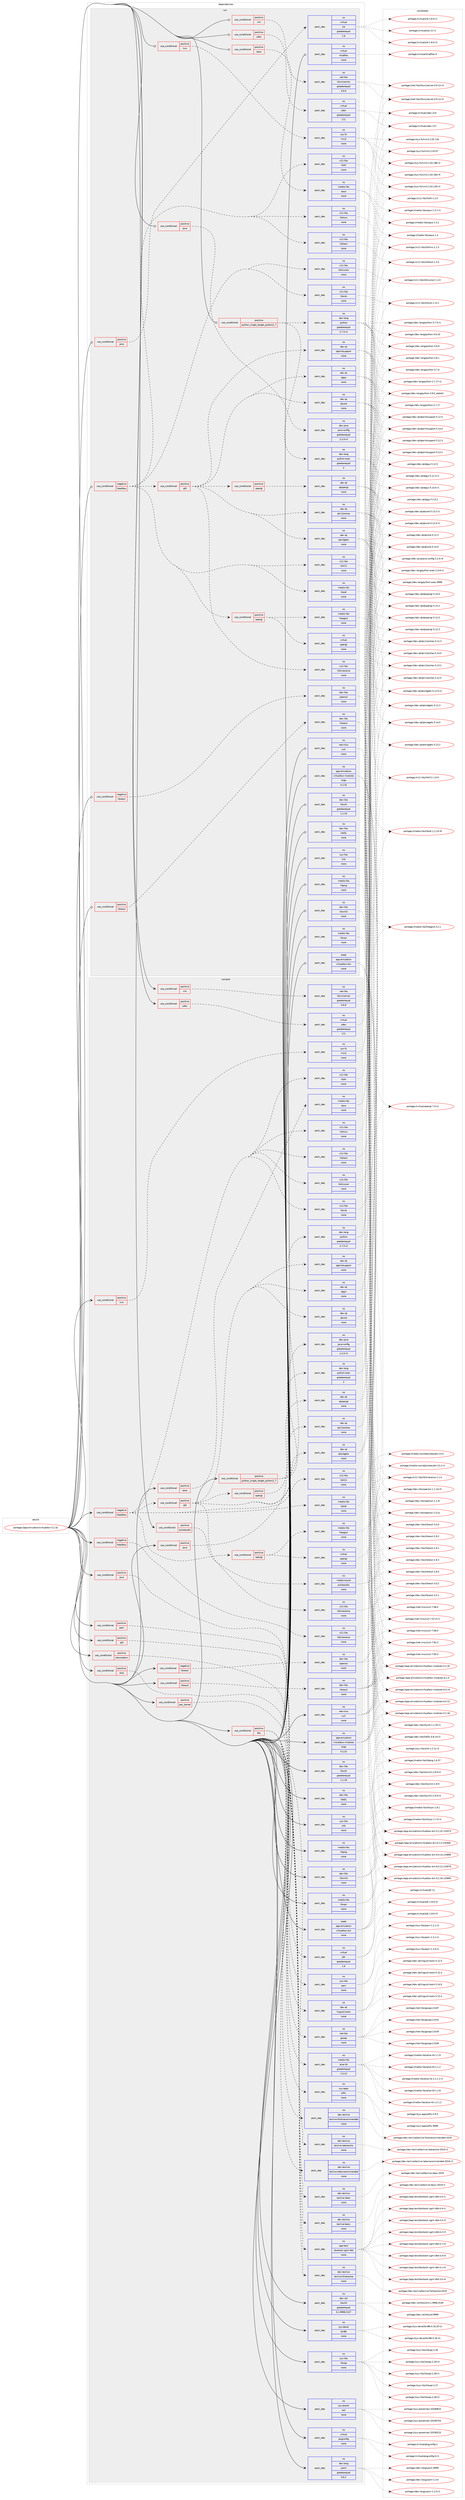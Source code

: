 digraph prolog {

# *************
# Graph options
# *************

newrank=true;
concentrate=true;
compound=true;
graph [rankdir=LR,fontname=Helvetica,fontsize=10,ranksep=1.5];#, ranksep=2.5, nodesep=0.2];
edge  [arrowhead=vee];
node  [fontname=Helvetica,fontsize=10];

# **********
# The ebuild
# **********

subgraph cluster_leftcol {
color=gray;
label=<<i>ebuild</i>>;
id [label="portage://app-emulation/virtualbox-5.2.32", color=red, width=4, href="../app-emulation/virtualbox-5.2.32.svg"];
}

# ****************
# The dependencies
# ****************

subgraph cluster_midcol {
color=gray;
label=<<i>dependencies</i>>;
subgraph cluster_compile {
fillcolor="#eeeeee";
style=filled;
label=<<i>compile</i>>;
subgraph cond146927 {
dependency624996 [label=<<TABLE BORDER="0" CELLBORDER="1" CELLSPACING="0" CELLPADDING="4"><TR><TD ROWSPAN="3" CELLPADDING="10">use_conditional</TD></TR><TR><TD>negative</TD></TR><TR><TD>headless</TD></TR></TABLE>>, shape=none, color=red];
subgraph pack469723 {
dependency624997 [label=<<TABLE BORDER="0" CELLBORDER="1" CELLSPACING="0" CELLPADDING="4" WIDTH="220"><TR><TD ROWSPAN="6" CELLPADDING="30">pack_dep</TD></TR><TR><TD WIDTH="110">no</TD></TR><TR><TD>media-libs</TD></TR><TR><TD>libsdl</TD></TR><TR><TD>none</TD></TR><TR><TD></TD></TR></TABLE>>, shape=none, color=blue];
}
dependency624996:e -> dependency624997:w [weight=20,style="dashed",arrowhead="vee"];
subgraph pack469724 {
dependency624998 [label=<<TABLE BORDER="0" CELLBORDER="1" CELLSPACING="0" CELLPADDING="4" WIDTH="220"><TR><TD ROWSPAN="6" CELLPADDING="30">pack_dep</TD></TR><TR><TD WIDTH="110">no</TD></TR><TR><TD>x11-libs</TD></TR><TR><TD>libX11</TD></TR><TR><TD>none</TD></TR><TR><TD></TD></TR></TABLE>>, shape=none, color=blue];
}
dependency624996:e -> dependency624998:w [weight=20,style="dashed",arrowhead="vee"];
subgraph pack469725 {
dependency624999 [label=<<TABLE BORDER="0" CELLBORDER="1" CELLSPACING="0" CELLPADDING="4" WIDTH="220"><TR><TD ROWSPAN="6" CELLPADDING="30">pack_dep</TD></TR><TR><TD WIDTH="110">no</TD></TR><TR><TD>x11-libs</TD></TR><TR><TD>libxcb</TD></TR><TR><TD>none</TD></TR><TR><TD></TD></TR></TABLE>>, shape=none, color=blue];
}
dependency624996:e -> dependency624999:w [weight=20,style="dashed",arrowhead="vee"];
subgraph pack469726 {
dependency625000 [label=<<TABLE BORDER="0" CELLBORDER="1" CELLSPACING="0" CELLPADDING="4" WIDTH="220"><TR><TD ROWSPAN="6" CELLPADDING="30">pack_dep</TD></TR><TR><TD WIDTH="110">no</TD></TR><TR><TD>x11-libs</TD></TR><TR><TD>libXcursor</TD></TR><TR><TD>none</TD></TR><TR><TD></TD></TR></TABLE>>, shape=none, color=blue];
}
dependency624996:e -> dependency625000:w [weight=20,style="dashed",arrowhead="vee"];
subgraph pack469727 {
dependency625001 [label=<<TABLE BORDER="0" CELLBORDER="1" CELLSPACING="0" CELLPADDING="4" WIDTH="220"><TR><TD ROWSPAN="6" CELLPADDING="30">pack_dep</TD></TR><TR><TD WIDTH="110">no</TD></TR><TR><TD>x11-libs</TD></TR><TR><TD>libXext</TD></TR><TR><TD>none</TD></TR><TR><TD></TD></TR></TABLE>>, shape=none, color=blue];
}
dependency624996:e -> dependency625001:w [weight=20,style="dashed",arrowhead="vee"];
subgraph pack469728 {
dependency625002 [label=<<TABLE BORDER="0" CELLBORDER="1" CELLSPACING="0" CELLPADDING="4" WIDTH="220"><TR><TD ROWSPAN="6" CELLPADDING="30">pack_dep</TD></TR><TR><TD WIDTH="110">no</TD></TR><TR><TD>x11-libs</TD></TR><TR><TD>libXmu</TD></TR><TR><TD>none</TD></TR><TR><TD></TD></TR></TABLE>>, shape=none, color=blue];
}
dependency624996:e -> dependency625002:w [weight=20,style="dashed",arrowhead="vee"];
subgraph pack469729 {
dependency625003 [label=<<TABLE BORDER="0" CELLBORDER="1" CELLSPACING="0" CELLPADDING="4" WIDTH="220"><TR><TD ROWSPAN="6" CELLPADDING="30">pack_dep</TD></TR><TR><TD WIDTH="110">no</TD></TR><TR><TD>x11-libs</TD></TR><TR><TD>libXt</TD></TR><TR><TD>none</TD></TR><TR><TD></TD></TR></TABLE>>, shape=none, color=blue];
}
dependency624996:e -> dependency625003:w [weight=20,style="dashed",arrowhead="vee"];
subgraph cond146928 {
dependency625004 [label=<<TABLE BORDER="0" CELLBORDER="1" CELLSPACING="0" CELLPADDING="4"><TR><TD ROWSPAN="3" CELLPADDING="10">use_conditional</TD></TR><TR><TD>positive</TD></TR><TR><TD>opengl</TD></TR></TABLE>>, shape=none, color=red];
subgraph pack469730 {
dependency625005 [label=<<TABLE BORDER="0" CELLBORDER="1" CELLSPACING="0" CELLPADDING="4" WIDTH="220"><TR><TD ROWSPAN="6" CELLPADDING="30">pack_dep</TD></TR><TR><TD WIDTH="110">no</TD></TR><TR><TD>virtual</TD></TR><TR><TD>opengl</TD></TR><TR><TD>none</TD></TR><TR><TD></TD></TR></TABLE>>, shape=none, color=blue];
}
dependency625004:e -> dependency625005:w [weight=20,style="dashed",arrowhead="vee"];
subgraph pack469731 {
dependency625006 [label=<<TABLE BORDER="0" CELLBORDER="1" CELLSPACING="0" CELLPADDING="4" WIDTH="220"><TR><TD ROWSPAN="6" CELLPADDING="30">pack_dep</TD></TR><TR><TD WIDTH="110">no</TD></TR><TR><TD>media-libs</TD></TR><TR><TD>freeglut</TD></TR><TR><TD>none</TD></TR><TR><TD></TD></TR></TABLE>>, shape=none, color=blue];
}
dependency625004:e -> dependency625006:w [weight=20,style="dashed",arrowhead="vee"];
}
dependency624996:e -> dependency625004:w [weight=20,style="dashed",arrowhead="vee"];
subgraph cond146929 {
dependency625007 [label=<<TABLE BORDER="0" CELLBORDER="1" CELLSPACING="0" CELLPADDING="4"><TR><TD ROWSPAN="3" CELLPADDING="10">use_conditional</TD></TR><TR><TD>positive</TD></TR><TR><TD>qt5</TD></TR></TABLE>>, shape=none, color=red];
subgraph pack469732 {
dependency625008 [label=<<TABLE BORDER="0" CELLBORDER="1" CELLSPACING="0" CELLPADDING="4" WIDTH="220"><TR><TD ROWSPAN="6" CELLPADDING="30">pack_dep</TD></TR><TR><TD WIDTH="110">no</TD></TR><TR><TD>dev-qt</TD></TR><TR><TD>qtcore</TD></TR><TR><TD>none</TD></TR><TR><TD></TD></TR></TABLE>>, shape=none, color=blue];
}
dependency625007:e -> dependency625008:w [weight=20,style="dashed",arrowhead="vee"];
subgraph pack469733 {
dependency625009 [label=<<TABLE BORDER="0" CELLBORDER="1" CELLSPACING="0" CELLPADDING="4" WIDTH="220"><TR><TD ROWSPAN="6" CELLPADDING="30">pack_dep</TD></TR><TR><TD WIDTH="110">no</TD></TR><TR><TD>dev-qt</TD></TR><TR><TD>qtgui</TD></TR><TR><TD>none</TD></TR><TR><TD></TD></TR></TABLE>>, shape=none, color=blue];
}
dependency625007:e -> dependency625009:w [weight=20,style="dashed",arrowhead="vee"];
subgraph pack469734 {
dependency625010 [label=<<TABLE BORDER="0" CELLBORDER="1" CELLSPACING="0" CELLPADDING="4" WIDTH="220"><TR><TD ROWSPAN="6" CELLPADDING="30">pack_dep</TD></TR><TR><TD WIDTH="110">no</TD></TR><TR><TD>dev-qt</TD></TR><TR><TD>qtprintsupport</TD></TR><TR><TD>none</TD></TR><TR><TD></TD></TR></TABLE>>, shape=none, color=blue];
}
dependency625007:e -> dependency625010:w [weight=20,style="dashed",arrowhead="vee"];
subgraph pack469735 {
dependency625011 [label=<<TABLE BORDER="0" CELLBORDER="1" CELLSPACING="0" CELLPADDING="4" WIDTH="220"><TR><TD ROWSPAN="6" CELLPADDING="30">pack_dep</TD></TR><TR><TD WIDTH="110">no</TD></TR><TR><TD>dev-qt</TD></TR><TR><TD>qtwidgets</TD></TR><TR><TD>none</TD></TR><TR><TD></TD></TR></TABLE>>, shape=none, color=blue];
}
dependency625007:e -> dependency625011:w [weight=20,style="dashed",arrowhead="vee"];
subgraph pack469736 {
dependency625012 [label=<<TABLE BORDER="0" CELLBORDER="1" CELLSPACING="0" CELLPADDING="4" WIDTH="220"><TR><TD ROWSPAN="6" CELLPADDING="30">pack_dep</TD></TR><TR><TD WIDTH="110">no</TD></TR><TR><TD>dev-qt</TD></TR><TR><TD>qtx11extras</TD></TR><TR><TD>none</TD></TR><TR><TD></TD></TR></TABLE>>, shape=none, color=blue];
}
dependency625007:e -> dependency625012:w [weight=20,style="dashed",arrowhead="vee"];
subgraph cond146930 {
dependency625013 [label=<<TABLE BORDER="0" CELLBORDER="1" CELLSPACING="0" CELLPADDING="4"><TR><TD ROWSPAN="3" CELLPADDING="10">use_conditional</TD></TR><TR><TD>positive</TD></TR><TR><TD>opengl</TD></TR></TABLE>>, shape=none, color=red];
subgraph pack469737 {
dependency625014 [label=<<TABLE BORDER="0" CELLBORDER="1" CELLSPACING="0" CELLPADDING="4" WIDTH="220"><TR><TD ROWSPAN="6" CELLPADDING="30">pack_dep</TD></TR><TR><TD WIDTH="110">no</TD></TR><TR><TD>dev-qt</TD></TR><TR><TD>qtopengl</TD></TR><TR><TD>none</TD></TR><TR><TD></TD></TR></TABLE>>, shape=none, color=blue];
}
dependency625013:e -> dependency625014:w [weight=20,style="dashed",arrowhead="vee"];
}
dependency625007:e -> dependency625013:w [weight=20,style="dashed",arrowhead="vee"];
subgraph pack469738 {
dependency625015 [label=<<TABLE BORDER="0" CELLBORDER="1" CELLSPACING="0" CELLPADDING="4" WIDTH="220"><TR><TD ROWSPAN="6" CELLPADDING="30">pack_dep</TD></TR><TR><TD WIDTH="110">no</TD></TR><TR><TD>x11-libs</TD></TR><TR><TD>libXinerama</TD></TR><TR><TD>none</TD></TR><TR><TD></TD></TR></TABLE>>, shape=none, color=blue];
}
dependency625007:e -> dependency625015:w [weight=20,style="dashed",arrowhead="vee"];
}
dependency624996:e -> dependency625007:w [weight=20,style="dashed",arrowhead="vee"];
}
id:e -> dependency624996:w [weight=20,style="solid",arrowhead="vee"];
subgraph cond146931 {
dependency625016 [label=<<TABLE BORDER="0" CELLBORDER="1" CELLSPACING="0" CELLPADDING="4"><TR><TD ROWSPAN="3" CELLPADDING="10">use_conditional</TD></TR><TR><TD>negative</TD></TR><TR><TD>headless</TD></TR></TABLE>>, shape=none, color=red];
subgraph pack469739 {
dependency625017 [label=<<TABLE BORDER="0" CELLBORDER="1" CELLSPACING="0" CELLPADDING="4" WIDTH="220"><TR><TD ROWSPAN="6" CELLPADDING="30">pack_dep</TD></TR><TR><TD WIDTH="110">no</TD></TR><TR><TD>x11-libs</TD></TR><TR><TD>libXinerama</TD></TR><TR><TD>none</TD></TR><TR><TD></TD></TR></TABLE>>, shape=none, color=blue];
}
dependency625016:e -> dependency625017:w [weight=20,style="dashed",arrowhead="vee"];
}
id:e -> dependency625016:w [weight=20,style="solid",arrowhead="vee"];
subgraph cond146932 {
dependency625018 [label=<<TABLE BORDER="0" CELLBORDER="1" CELLSPACING="0" CELLPADDING="4"><TR><TD ROWSPAN="3" CELLPADDING="10">use_conditional</TD></TR><TR><TD>negative</TD></TR><TR><TD>libressl</TD></TR></TABLE>>, shape=none, color=red];
subgraph pack469740 {
dependency625019 [label=<<TABLE BORDER="0" CELLBORDER="1" CELLSPACING="0" CELLPADDING="4" WIDTH="220"><TR><TD ROWSPAN="6" CELLPADDING="30">pack_dep</TD></TR><TR><TD WIDTH="110">no</TD></TR><TR><TD>dev-libs</TD></TR><TR><TD>openssl</TD></TR><TR><TD>none</TD></TR><TR><TD></TD></TR></TABLE>>, shape=none, color=blue];
}
dependency625018:e -> dependency625019:w [weight=20,style="dashed",arrowhead="vee"];
}
id:e -> dependency625018:w [weight=20,style="solid",arrowhead="vee"];
subgraph cond146933 {
dependency625020 [label=<<TABLE BORDER="0" CELLBORDER="1" CELLSPACING="0" CELLPADDING="4"><TR><TD ROWSPAN="3" CELLPADDING="10">use_conditional</TD></TR><TR><TD>positive</TD></TR><TR><TD>alsa</TD></TR></TABLE>>, shape=none, color=red];
subgraph pack469741 {
dependency625021 [label=<<TABLE BORDER="0" CELLBORDER="1" CELLSPACING="0" CELLPADDING="4" WIDTH="220"><TR><TD ROWSPAN="6" CELLPADDING="30">pack_dep</TD></TR><TR><TD WIDTH="110">no</TD></TR><TR><TD>media-libs</TD></TR><TR><TD>alsa-lib</TD></TR><TR><TD>greaterequal</TD></TR><TR><TD>1.0.13</TD></TR></TABLE>>, shape=none, color=blue];
}
dependency625020:e -> dependency625021:w [weight=20,style="dashed",arrowhead="vee"];
}
id:e -> dependency625020:w [weight=20,style="solid",arrowhead="vee"];
subgraph cond146934 {
dependency625022 [label=<<TABLE BORDER="0" CELLBORDER="1" CELLSPACING="0" CELLPADDING="4"><TR><TD ROWSPAN="3" CELLPADDING="10">use_conditional</TD></TR><TR><TD>positive</TD></TR><TR><TD>doc</TD></TR></TABLE>>, shape=none, color=red];
subgraph pack469742 {
dependency625023 [label=<<TABLE BORDER="0" CELLBORDER="1" CELLSPACING="0" CELLPADDING="4" WIDTH="220"><TR><TD ROWSPAN="6" CELLPADDING="30">pack_dep</TD></TR><TR><TD WIDTH="110">no</TD></TR><TR><TD>app-text</TD></TR><TR><TD>docbook-sgml-dtd</TD></TR><TR><TD>none</TD></TR><TR><TD></TD></TR></TABLE>>, shape=none, color=blue];
}
dependency625022:e -> dependency625023:w [weight=20,style="dashed",arrowhead="vee"];
subgraph pack469743 {
dependency625024 [label=<<TABLE BORDER="0" CELLBORDER="1" CELLSPACING="0" CELLPADDING="4" WIDTH="220"><TR><TD ROWSPAN="6" CELLPADDING="30">pack_dep</TD></TR><TR><TD WIDTH="110">no</TD></TR><TR><TD>dev-texlive</TD></TR><TR><TD>texlive-basic</TD></TR><TR><TD>none</TD></TR><TR><TD></TD></TR></TABLE>>, shape=none, color=blue];
}
dependency625022:e -> dependency625024:w [weight=20,style="dashed",arrowhead="vee"];
subgraph pack469744 {
dependency625025 [label=<<TABLE BORDER="0" CELLBORDER="1" CELLSPACING="0" CELLPADDING="4" WIDTH="220"><TR><TD ROWSPAN="6" CELLPADDING="30">pack_dep</TD></TR><TR><TD WIDTH="110">no</TD></TR><TR><TD>dev-texlive</TD></TR><TR><TD>texlive-latex</TD></TR><TR><TD>none</TD></TR><TR><TD></TD></TR></TABLE>>, shape=none, color=blue];
}
dependency625022:e -> dependency625025:w [weight=20,style="dashed",arrowhead="vee"];
subgraph pack469745 {
dependency625026 [label=<<TABLE BORDER="0" CELLBORDER="1" CELLSPACING="0" CELLPADDING="4" WIDTH="220"><TR><TD ROWSPAN="6" CELLPADDING="30">pack_dep</TD></TR><TR><TD WIDTH="110">no</TD></TR><TR><TD>dev-texlive</TD></TR><TR><TD>texlive-latexrecommended</TD></TR><TR><TD>none</TD></TR><TR><TD></TD></TR></TABLE>>, shape=none, color=blue];
}
dependency625022:e -> dependency625026:w [weight=20,style="dashed",arrowhead="vee"];
subgraph pack469746 {
dependency625027 [label=<<TABLE BORDER="0" CELLBORDER="1" CELLSPACING="0" CELLPADDING="4" WIDTH="220"><TR><TD ROWSPAN="6" CELLPADDING="30">pack_dep</TD></TR><TR><TD WIDTH="110">no</TD></TR><TR><TD>dev-texlive</TD></TR><TR><TD>texlive-latexextra</TD></TR><TR><TD>none</TD></TR><TR><TD></TD></TR></TABLE>>, shape=none, color=blue];
}
dependency625022:e -> dependency625027:w [weight=20,style="dashed",arrowhead="vee"];
subgraph pack469747 {
dependency625028 [label=<<TABLE BORDER="0" CELLBORDER="1" CELLSPACING="0" CELLPADDING="4" WIDTH="220"><TR><TD ROWSPAN="6" CELLPADDING="30">pack_dep</TD></TR><TR><TD WIDTH="110">no</TD></TR><TR><TD>dev-texlive</TD></TR><TR><TD>texlive-fontsrecommended</TD></TR><TR><TD>none</TD></TR><TR><TD></TD></TR></TABLE>>, shape=none, color=blue];
}
dependency625022:e -> dependency625028:w [weight=20,style="dashed",arrowhead="vee"];
subgraph pack469748 {
dependency625029 [label=<<TABLE BORDER="0" CELLBORDER="1" CELLSPACING="0" CELLPADDING="4" WIDTH="220"><TR><TD ROWSPAN="6" CELLPADDING="30">pack_dep</TD></TR><TR><TD WIDTH="110">no</TD></TR><TR><TD>dev-texlive</TD></TR><TR><TD>texlive-fontsextra</TD></TR><TR><TD>none</TD></TR><TR><TD></TD></TR></TABLE>>, shape=none, color=blue];
}
dependency625022:e -> dependency625029:w [weight=20,style="dashed",arrowhead="vee"];
}
id:e -> dependency625022:w [weight=20,style="solid",arrowhead="vee"];
subgraph cond146935 {
dependency625030 [label=<<TABLE BORDER="0" CELLBORDER="1" CELLSPACING="0" CELLPADDING="4"><TR><TD ROWSPAN="3" CELLPADDING="10">use_conditional</TD></TR><TR><TD>positive</TD></TR><TR><TD>java</TD></TR></TABLE>>, shape=none, color=red];
subgraph pack469749 {
dependency625031 [label=<<TABLE BORDER="0" CELLBORDER="1" CELLSPACING="0" CELLPADDING="4" WIDTH="220"><TR><TD ROWSPAN="6" CELLPADDING="30">pack_dep</TD></TR><TR><TD WIDTH="110">no</TD></TR><TR><TD>dev-java</TD></TR><TR><TD>java-config</TD></TR><TR><TD>greaterequal</TD></TR><TR><TD>2.2.0-r3</TD></TR></TABLE>>, shape=none, color=blue];
}
dependency625030:e -> dependency625031:w [weight=20,style="dashed",arrowhead="vee"];
}
id:e -> dependency625030:w [weight=20,style="solid",arrowhead="vee"];
subgraph cond146936 {
dependency625032 [label=<<TABLE BORDER="0" CELLBORDER="1" CELLSPACING="0" CELLPADDING="4"><TR><TD ROWSPAN="3" CELLPADDING="10">use_conditional</TD></TR><TR><TD>positive</TD></TR><TR><TD>java</TD></TR></TABLE>>, shape=none, color=red];
subgraph pack469750 {
dependency625033 [label=<<TABLE BORDER="0" CELLBORDER="1" CELLSPACING="0" CELLPADDING="4" WIDTH="220"><TR><TD ROWSPAN="6" CELLPADDING="30">pack_dep</TD></TR><TR><TD WIDTH="110">no</TD></TR><TR><TD>virtual</TD></TR><TR><TD>jdk</TD></TR><TR><TD>greaterequal</TD></TR><TR><TD>1.6</TD></TR></TABLE>>, shape=none, color=blue];
}
dependency625032:e -> dependency625033:w [weight=20,style="dashed",arrowhead="vee"];
}
id:e -> dependency625032:w [weight=20,style="solid",arrowhead="vee"];
subgraph cond146937 {
dependency625034 [label=<<TABLE BORDER="0" CELLBORDER="1" CELLSPACING="0" CELLPADDING="4"><TR><TD ROWSPAN="3" CELLPADDING="10">use_conditional</TD></TR><TR><TD>positive</TD></TR><TR><TD>libressl</TD></TR></TABLE>>, shape=none, color=red];
subgraph pack469751 {
dependency625035 [label=<<TABLE BORDER="0" CELLBORDER="1" CELLSPACING="0" CELLPADDING="4" WIDTH="220"><TR><TD ROWSPAN="6" CELLPADDING="30">pack_dep</TD></TR><TR><TD WIDTH="110">no</TD></TR><TR><TD>dev-libs</TD></TR><TR><TD>libressl</TD></TR><TR><TD>none</TD></TR><TR><TD></TD></TR></TABLE>>, shape=none, color=blue];
}
dependency625034:e -> dependency625035:w [weight=20,style="dashed",arrowhead="vee"];
}
id:e -> dependency625034:w [weight=20,style="solid",arrowhead="vee"];
subgraph cond146938 {
dependency625036 [label=<<TABLE BORDER="0" CELLBORDER="1" CELLSPACING="0" CELLPADDING="4"><TR><TD ROWSPAN="3" CELLPADDING="10">use_conditional</TD></TR><TR><TD>positive</TD></TR><TR><TD>lvm</TD></TR></TABLE>>, shape=none, color=red];
subgraph pack469752 {
dependency625037 [label=<<TABLE BORDER="0" CELLBORDER="1" CELLSPACING="0" CELLPADDING="4" WIDTH="220"><TR><TD ROWSPAN="6" CELLPADDING="30">pack_dep</TD></TR><TR><TD WIDTH="110">no</TD></TR><TR><TD>sys-fs</TD></TR><TR><TD>lvm2</TD></TR><TR><TD>none</TD></TR><TR><TD></TD></TR></TABLE>>, shape=none, color=blue];
}
dependency625036:e -> dependency625037:w [weight=20,style="dashed",arrowhead="vee"];
}
id:e -> dependency625036:w [weight=20,style="solid",arrowhead="vee"];
subgraph cond146939 {
dependency625038 [label=<<TABLE BORDER="0" CELLBORDER="1" CELLSPACING="0" CELLPADDING="4"><TR><TD ROWSPAN="3" CELLPADDING="10">use_conditional</TD></TR><TR><TD>positive</TD></TR><TR><TD>opus</TD></TR></TABLE>>, shape=none, color=red];
subgraph pack469753 {
dependency625039 [label=<<TABLE BORDER="0" CELLBORDER="1" CELLSPACING="0" CELLPADDING="4" WIDTH="220"><TR><TD ROWSPAN="6" CELLPADDING="30">pack_dep</TD></TR><TR><TD WIDTH="110">no</TD></TR><TR><TD>media-libs</TD></TR><TR><TD>opus</TD></TR><TR><TD>none</TD></TR><TR><TD></TD></TR></TABLE>>, shape=none, color=blue];
}
dependency625038:e -> dependency625039:w [weight=20,style="dashed",arrowhead="vee"];
}
id:e -> dependency625038:w [weight=20,style="solid",arrowhead="vee"];
subgraph cond146940 {
dependency625040 [label=<<TABLE BORDER="0" CELLBORDER="1" CELLSPACING="0" CELLPADDING="4"><TR><TD ROWSPAN="3" CELLPADDING="10">use_conditional</TD></TR><TR><TD>positive</TD></TR><TR><TD>pam</TD></TR></TABLE>>, shape=none, color=red];
subgraph pack469754 {
dependency625041 [label=<<TABLE BORDER="0" CELLBORDER="1" CELLSPACING="0" CELLPADDING="4" WIDTH="220"><TR><TD ROWSPAN="6" CELLPADDING="30">pack_dep</TD></TR><TR><TD WIDTH="110">no</TD></TR><TR><TD>sys-libs</TD></TR><TR><TD>pam</TD></TR><TR><TD>none</TD></TR><TR><TD></TD></TR></TABLE>>, shape=none, color=blue];
}
dependency625040:e -> dependency625041:w [weight=20,style="dashed",arrowhead="vee"];
}
id:e -> dependency625040:w [weight=20,style="solid",arrowhead="vee"];
subgraph cond146941 {
dependency625042 [label=<<TABLE BORDER="0" CELLBORDER="1" CELLSPACING="0" CELLPADDING="4"><TR><TD ROWSPAN="3" CELLPADDING="10">use_conditional</TD></TR><TR><TD>positive</TD></TR><TR><TD>pax_kernel</TD></TR></TABLE>>, shape=none, color=red];
subgraph pack469755 {
dependency625043 [label=<<TABLE BORDER="0" CELLBORDER="1" CELLSPACING="0" CELLPADDING="4" WIDTH="220"><TR><TD ROWSPAN="6" CELLPADDING="30">pack_dep</TD></TR><TR><TD WIDTH="110">no</TD></TR><TR><TD>sys-apps</TD></TR><TR><TD>elfix</TD></TR><TR><TD>none</TD></TR><TR><TD></TD></TR></TABLE>>, shape=none, color=blue];
}
dependency625042:e -> dependency625043:w [weight=20,style="dashed",arrowhead="vee"];
}
id:e -> dependency625042:w [weight=20,style="solid",arrowhead="vee"];
subgraph cond146942 {
dependency625044 [label=<<TABLE BORDER="0" CELLBORDER="1" CELLSPACING="0" CELLPADDING="4"><TR><TD ROWSPAN="3" CELLPADDING="10">use_conditional</TD></TR><TR><TD>positive</TD></TR><TR><TD>pulseaudio</TD></TR></TABLE>>, shape=none, color=red];
subgraph pack469756 {
dependency625045 [label=<<TABLE BORDER="0" CELLBORDER="1" CELLSPACING="0" CELLPADDING="4" WIDTH="220"><TR><TD ROWSPAN="6" CELLPADDING="30">pack_dep</TD></TR><TR><TD WIDTH="110">no</TD></TR><TR><TD>media-sound</TD></TR><TR><TD>pulseaudio</TD></TR><TR><TD>none</TD></TR><TR><TD></TD></TR></TABLE>>, shape=none, color=blue];
}
dependency625044:e -> dependency625045:w [weight=20,style="dashed",arrowhead="vee"];
}
id:e -> dependency625044:w [weight=20,style="solid",arrowhead="vee"];
subgraph cond146943 {
dependency625046 [label=<<TABLE BORDER="0" CELLBORDER="1" CELLSPACING="0" CELLPADDING="4"><TR><TD ROWSPAN="3" CELLPADDING="10">use_conditional</TD></TR><TR><TD>positive</TD></TR><TR><TD>python_single_target_python2_7</TD></TR></TABLE>>, shape=none, color=red];
subgraph pack469757 {
dependency625047 [label=<<TABLE BORDER="0" CELLBORDER="1" CELLSPACING="0" CELLPADDING="4" WIDTH="220"><TR><TD ROWSPAN="6" CELLPADDING="30">pack_dep</TD></TR><TR><TD WIDTH="110">no</TD></TR><TR><TD>dev-lang</TD></TR><TR><TD>python</TD></TR><TR><TD>greaterequal</TD></TR><TR><TD>2.7.5-r2</TD></TR></TABLE>>, shape=none, color=blue];
}
dependency625046:e -> dependency625047:w [weight=20,style="dashed",arrowhead="vee"];
subgraph pack469758 {
dependency625048 [label=<<TABLE BORDER="0" CELLBORDER="1" CELLSPACING="0" CELLPADDING="4" WIDTH="220"><TR><TD ROWSPAN="6" CELLPADDING="30">pack_dep</TD></TR><TR><TD WIDTH="110">no</TD></TR><TR><TD>dev-lang</TD></TR><TR><TD>python-exec</TD></TR><TR><TD>greaterequal</TD></TR><TR><TD>2</TD></TR></TABLE>>, shape=none, color=blue];
}
dependency625046:e -> dependency625048:w [weight=20,style="dashed",arrowhead="vee"];
}
id:e -> dependency625046:w [weight=20,style="solid",arrowhead="vee"];
subgraph cond146944 {
dependency625049 [label=<<TABLE BORDER="0" CELLBORDER="1" CELLSPACING="0" CELLPADDING="4"><TR><TD ROWSPAN="3" CELLPADDING="10">use_conditional</TD></TR><TR><TD>positive</TD></TR><TR><TD>qt5</TD></TR></TABLE>>, shape=none, color=red];
subgraph pack469759 {
dependency625050 [label=<<TABLE BORDER="0" CELLBORDER="1" CELLSPACING="0" CELLPADDING="4" WIDTH="220"><TR><TD ROWSPAN="6" CELLPADDING="30">pack_dep</TD></TR><TR><TD WIDTH="110">no</TD></TR><TR><TD>dev-qt</TD></TR><TR><TD>linguist-tools</TD></TR><TR><TD>none</TD></TR><TR><TD></TD></TR></TABLE>>, shape=none, color=blue];
}
dependency625049:e -> dependency625050:w [weight=20,style="dashed",arrowhead="vee"];
}
id:e -> dependency625049:w [weight=20,style="solid",arrowhead="vee"];
subgraph cond146945 {
dependency625051 [label=<<TABLE BORDER="0" CELLBORDER="1" CELLSPACING="0" CELLPADDING="4"><TR><TD ROWSPAN="3" CELLPADDING="10">use_conditional</TD></TR><TR><TD>positive</TD></TR><TR><TD>udev</TD></TR></TABLE>>, shape=none, color=red];
subgraph pack469760 {
dependency625052 [label=<<TABLE BORDER="0" CELLBORDER="1" CELLSPACING="0" CELLPADDING="4" WIDTH="220"><TR><TD ROWSPAN="6" CELLPADDING="30">pack_dep</TD></TR><TR><TD WIDTH="110">no</TD></TR><TR><TD>virtual</TD></TR><TR><TD>udev</TD></TR><TR><TD>greaterequal</TD></TR><TR><TD>171</TD></TR></TABLE>>, shape=none, color=blue];
}
dependency625051:e -> dependency625052:w [weight=20,style="dashed",arrowhead="vee"];
}
id:e -> dependency625051:w [weight=20,style="solid",arrowhead="vee"];
subgraph cond146946 {
dependency625053 [label=<<TABLE BORDER="0" CELLBORDER="1" CELLSPACING="0" CELLPADDING="4"><TR><TD ROWSPAN="3" CELLPADDING="10">use_conditional</TD></TR><TR><TD>positive</TD></TR><TR><TD>vboxwebsrv</TD></TR></TABLE>>, shape=none, color=red];
subgraph pack469761 {
dependency625054 [label=<<TABLE BORDER="0" CELLBORDER="1" CELLSPACING="0" CELLPADDING="4" WIDTH="220"><TR><TD ROWSPAN="6" CELLPADDING="30">pack_dep</TD></TR><TR><TD WIDTH="110">no</TD></TR><TR><TD>net-libs</TD></TR><TR><TD>gsoap</TD></TR><TR><TD>none</TD></TR><TR><TD></TD></TR></TABLE>>, shape=none, color=blue];
}
dependency625053:e -> dependency625054:w [weight=20,style="dashed",arrowhead="vee"];
}
id:e -> dependency625053:w [weight=20,style="solid",arrowhead="vee"];
subgraph cond146947 {
dependency625055 [label=<<TABLE BORDER="0" CELLBORDER="1" CELLSPACING="0" CELLPADDING="4"><TR><TD ROWSPAN="3" CELLPADDING="10">use_conditional</TD></TR><TR><TD>positive</TD></TR><TR><TD>vnc</TD></TR></TABLE>>, shape=none, color=red];
subgraph pack469762 {
dependency625056 [label=<<TABLE BORDER="0" CELLBORDER="1" CELLSPACING="0" CELLPADDING="4" WIDTH="220"><TR><TD ROWSPAN="6" CELLPADDING="30">pack_dep</TD></TR><TR><TD WIDTH="110">no</TD></TR><TR><TD>net-libs</TD></TR><TR><TD>libvncserver</TD></TR><TR><TD>greaterequal</TD></TR><TR><TD>0.9.9</TD></TR></TABLE>>, shape=none, color=blue];
}
dependency625055:e -> dependency625056:w [weight=20,style="dashed",arrowhead="vee"];
}
id:e -> dependency625055:w [weight=20,style="solid",arrowhead="vee"];
subgraph pack469763 {
dependency625057 [label=<<TABLE BORDER="0" CELLBORDER="1" CELLSPACING="0" CELLPADDING="4" WIDTH="220"><TR><TD ROWSPAN="6" CELLPADDING="30">pack_dep</TD></TR><TR><TD WIDTH="110">no</TD></TR><TR><TD>app-emulation</TD></TR><TR><TD>virtualbox-modules</TD></TR><TR><TD>tilde</TD></TR><TR><TD>5.2.32</TD></TR></TABLE>>, shape=none, color=blue];
}
id:e -> dependency625057:w [weight=20,style="solid",arrowhead="vee"];
subgraph pack469764 {
dependency625058 [label=<<TABLE BORDER="0" CELLBORDER="1" CELLSPACING="0" CELLPADDING="4" WIDTH="220"><TR><TD ROWSPAN="6" CELLPADDING="30">pack_dep</TD></TR><TR><TD WIDTH="110">no</TD></TR><TR><TD>dev-lang</TD></TR><TR><TD>yasm</TD></TR><TR><TD>greaterequal</TD></TR><TR><TD>0.6.2</TD></TR></TABLE>>, shape=none, color=blue];
}
id:e -> dependency625058:w [weight=20,style="solid",arrowhead="vee"];
subgraph pack469765 {
dependency625059 [label=<<TABLE BORDER="0" CELLBORDER="1" CELLSPACING="0" CELLPADDING="4" WIDTH="220"><TR><TD ROWSPAN="6" CELLPADDING="30">pack_dep</TD></TR><TR><TD WIDTH="110">no</TD></TR><TR><TD>dev-libs</TD></TR><TR><TD>libIDL</TD></TR><TR><TD>none</TD></TR><TR><TD></TD></TR></TABLE>>, shape=none, color=blue];
}
id:e -> dependency625059:w [weight=20,style="solid",arrowhead="vee"];
subgraph pack469766 {
dependency625060 [label=<<TABLE BORDER="0" CELLBORDER="1" CELLSPACING="0" CELLPADDING="4" WIDTH="220"><TR><TD ROWSPAN="6" CELLPADDING="30">pack_dep</TD></TR><TR><TD WIDTH="110">no</TD></TR><TR><TD>dev-libs</TD></TR><TR><TD>libxml2</TD></TR><TR><TD>none</TD></TR><TR><TD></TD></TR></TABLE>>, shape=none, color=blue];
}
id:e -> dependency625060:w [weight=20,style="solid",arrowhead="vee"];
subgraph pack469767 {
dependency625061 [label=<<TABLE BORDER="0" CELLBORDER="1" CELLSPACING="0" CELLPADDING="4" WIDTH="220"><TR><TD ROWSPAN="6" CELLPADDING="30">pack_dep</TD></TR><TR><TD WIDTH="110">no</TD></TR><TR><TD>dev-libs</TD></TR><TR><TD>libxslt</TD></TR><TR><TD>greaterequal</TD></TR><TR><TD>1.1.19</TD></TR></TABLE>>, shape=none, color=blue];
}
id:e -> dependency625061:w [weight=20,style="solid",arrowhead="vee"];
subgraph pack469768 {
dependency625062 [label=<<TABLE BORDER="0" CELLBORDER="1" CELLSPACING="0" CELLPADDING="4" WIDTH="220"><TR><TD ROWSPAN="6" CELLPADDING="30">pack_dep</TD></TR><TR><TD WIDTH="110">no</TD></TR><TR><TD>dev-util</TD></TR><TR><TD>kbuild</TD></TR><TR><TD>greaterequal</TD></TR><TR><TD>0.1.9998.3127</TD></TR></TABLE>>, shape=none, color=blue];
}
id:e -> dependency625062:w [weight=20,style="solid",arrowhead="vee"];
subgraph pack469769 {
dependency625063 [label=<<TABLE BORDER="0" CELLBORDER="1" CELLSPACING="0" CELLPADDING="4" WIDTH="220"><TR><TD ROWSPAN="6" CELLPADDING="30">pack_dep</TD></TR><TR><TD WIDTH="110">no</TD></TR><TR><TD>media-libs</TD></TR><TR><TD>libpng</TD></TR><TR><TD>none</TD></TR><TR><TD></TD></TR></TABLE>>, shape=none, color=blue];
}
id:e -> dependency625063:w [weight=20,style="solid",arrowhead="vee"];
subgraph pack469770 {
dependency625064 [label=<<TABLE BORDER="0" CELLBORDER="1" CELLSPACING="0" CELLPADDING="4" WIDTH="220"><TR><TD ROWSPAN="6" CELLPADDING="30">pack_dep</TD></TR><TR><TD WIDTH="110">no</TD></TR><TR><TD>media-libs</TD></TR><TR><TD>libvpx</TD></TR><TR><TD>none</TD></TR><TR><TD></TD></TR></TABLE>>, shape=none, color=blue];
}
id:e -> dependency625064:w [weight=20,style="solid",arrowhead="vee"];
subgraph pack469771 {
dependency625065 [label=<<TABLE BORDER="0" CELLBORDER="1" CELLSPACING="0" CELLPADDING="4" WIDTH="220"><TR><TD ROWSPAN="6" CELLPADDING="30">pack_dep</TD></TR><TR><TD WIDTH="110">no</TD></TR><TR><TD>net-misc</TD></TR><TR><TD>curl</TD></TR><TR><TD>none</TD></TR><TR><TD></TD></TR></TABLE>>, shape=none, color=blue];
}
id:e -> dependency625065:w [weight=20,style="solid",arrowhead="vee"];
subgraph pack469772 {
dependency625066 [label=<<TABLE BORDER="0" CELLBORDER="1" CELLSPACING="0" CELLPADDING="4" WIDTH="220"><TR><TD ROWSPAN="6" CELLPADDING="30">pack_dep</TD></TR><TR><TD WIDTH="110">no</TD></TR><TR><TD>sys-devel</TD></TR><TR><TD>bin86</TD></TR><TR><TD>none</TD></TR><TR><TD></TD></TR></TABLE>>, shape=none, color=blue];
}
id:e -> dependency625066:w [weight=20,style="solid",arrowhead="vee"];
subgraph pack469773 {
dependency625067 [label=<<TABLE BORDER="0" CELLBORDER="1" CELLSPACING="0" CELLPADDING="4" WIDTH="220"><TR><TD ROWSPAN="6" CELLPADDING="30">pack_dep</TD></TR><TR><TD WIDTH="110">no</TD></TR><TR><TD>sys-libs</TD></TR><TR><TD>libcap</TD></TR><TR><TD>none</TD></TR><TR><TD></TD></TR></TABLE>>, shape=none, color=blue];
}
id:e -> dependency625067:w [weight=20,style="solid",arrowhead="vee"];
subgraph pack469774 {
dependency625068 [label=<<TABLE BORDER="0" CELLBORDER="1" CELLSPACING="0" CELLPADDING="4" WIDTH="220"><TR><TD ROWSPAN="6" CELLPADDING="30">pack_dep</TD></TR><TR><TD WIDTH="110">no</TD></TR><TR><TD>sys-libs</TD></TR><TR><TD>zlib</TD></TR><TR><TD>none</TD></TR><TR><TD></TD></TR></TABLE>>, shape=none, color=blue];
}
id:e -> dependency625068:w [weight=20,style="solid",arrowhead="vee"];
subgraph pack469775 {
dependency625069 [label=<<TABLE BORDER="0" CELLBORDER="1" CELLSPACING="0" CELLPADDING="4" WIDTH="220"><TR><TD ROWSPAN="6" CELLPADDING="30">pack_dep</TD></TR><TR><TD WIDTH="110">no</TD></TR><TR><TD>sys-power</TD></TR><TR><TD>iasl</TD></TR><TR><TD>none</TD></TR><TR><TD></TD></TR></TABLE>>, shape=none, color=blue];
}
id:e -> dependency625069:w [weight=20,style="solid",arrowhead="vee"];
subgraph pack469776 {
dependency625070 [label=<<TABLE BORDER="0" CELLBORDER="1" CELLSPACING="0" CELLPADDING="4" WIDTH="220"><TR><TD ROWSPAN="6" CELLPADDING="30">pack_dep</TD></TR><TR><TD WIDTH="110">no</TD></TR><TR><TD>virtual</TD></TR><TR><TD>pkgconfig</TD></TR><TR><TD>none</TD></TR><TR><TD></TD></TR></TABLE>>, shape=none, color=blue];
}
id:e -> dependency625070:w [weight=20,style="solid",arrowhead="vee"];
subgraph pack469777 {
dependency625071 [label=<<TABLE BORDER="0" CELLBORDER="1" CELLSPACING="0" CELLPADDING="4" WIDTH="220"><TR><TD ROWSPAN="6" CELLPADDING="30">pack_dep</TD></TR><TR><TD WIDTH="110">weak</TD></TR><TR><TD>app-emulation</TD></TR><TR><TD>virtualbox-bin</TD></TR><TR><TD>none</TD></TR><TR><TD></TD></TR></TABLE>>, shape=none, color=blue];
}
id:e -> dependency625071:w [weight=20,style="solid",arrowhead="vee"];
}
subgraph cluster_compileandrun {
fillcolor="#eeeeee";
style=filled;
label=<<i>compile and run</i>>;
}
subgraph cluster_run {
fillcolor="#eeeeee";
style=filled;
label=<<i>run</i>>;
subgraph cond146948 {
dependency625072 [label=<<TABLE BORDER="0" CELLBORDER="1" CELLSPACING="0" CELLPADDING="4"><TR><TD ROWSPAN="3" CELLPADDING="10">use_conditional</TD></TR><TR><TD>negative</TD></TR><TR><TD>headless</TD></TR></TABLE>>, shape=none, color=red];
subgraph pack469778 {
dependency625073 [label=<<TABLE BORDER="0" CELLBORDER="1" CELLSPACING="0" CELLPADDING="4" WIDTH="220"><TR><TD ROWSPAN="6" CELLPADDING="30">pack_dep</TD></TR><TR><TD WIDTH="110">no</TD></TR><TR><TD>media-libs</TD></TR><TR><TD>libsdl</TD></TR><TR><TD>none</TD></TR><TR><TD></TD></TR></TABLE>>, shape=none, color=blue];
}
dependency625072:e -> dependency625073:w [weight=20,style="dashed",arrowhead="vee"];
subgraph pack469779 {
dependency625074 [label=<<TABLE BORDER="0" CELLBORDER="1" CELLSPACING="0" CELLPADDING="4" WIDTH="220"><TR><TD ROWSPAN="6" CELLPADDING="30">pack_dep</TD></TR><TR><TD WIDTH="110">no</TD></TR><TR><TD>x11-libs</TD></TR><TR><TD>libX11</TD></TR><TR><TD>none</TD></TR><TR><TD></TD></TR></TABLE>>, shape=none, color=blue];
}
dependency625072:e -> dependency625074:w [weight=20,style="dashed",arrowhead="vee"];
subgraph pack469780 {
dependency625075 [label=<<TABLE BORDER="0" CELLBORDER="1" CELLSPACING="0" CELLPADDING="4" WIDTH="220"><TR><TD ROWSPAN="6" CELLPADDING="30">pack_dep</TD></TR><TR><TD WIDTH="110">no</TD></TR><TR><TD>x11-libs</TD></TR><TR><TD>libxcb</TD></TR><TR><TD>none</TD></TR><TR><TD></TD></TR></TABLE>>, shape=none, color=blue];
}
dependency625072:e -> dependency625075:w [weight=20,style="dashed",arrowhead="vee"];
subgraph pack469781 {
dependency625076 [label=<<TABLE BORDER="0" CELLBORDER="1" CELLSPACING="0" CELLPADDING="4" WIDTH="220"><TR><TD ROWSPAN="6" CELLPADDING="30">pack_dep</TD></TR><TR><TD WIDTH="110">no</TD></TR><TR><TD>x11-libs</TD></TR><TR><TD>libXcursor</TD></TR><TR><TD>none</TD></TR><TR><TD></TD></TR></TABLE>>, shape=none, color=blue];
}
dependency625072:e -> dependency625076:w [weight=20,style="dashed",arrowhead="vee"];
subgraph pack469782 {
dependency625077 [label=<<TABLE BORDER="0" CELLBORDER="1" CELLSPACING="0" CELLPADDING="4" WIDTH="220"><TR><TD ROWSPAN="6" CELLPADDING="30">pack_dep</TD></TR><TR><TD WIDTH="110">no</TD></TR><TR><TD>x11-libs</TD></TR><TR><TD>libXext</TD></TR><TR><TD>none</TD></TR><TR><TD></TD></TR></TABLE>>, shape=none, color=blue];
}
dependency625072:e -> dependency625077:w [weight=20,style="dashed",arrowhead="vee"];
subgraph pack469783 {
dependency625078 [label=<<TABLE BORDER="0" CELLBORDER="1" CELLSPACING="0" CELLPADDING="4" WIDTH="220"><TR><TD ROWSPAN="6" CELLPADDING="30">pack_dep</TD></TR><TR><TD WIDTH="110">no</TD></TR><TR><TD>x11-libs</TD></TR><TR><TD>libXmu</TD></TR><TR><TD>none</TD></TR><TR><TD></TD></TR></TABLE>>, shape=none, color=blue];
}
dependency625072:e -> dependency625078:w [weight=20,style="dashed",arrowhead="vee"];
subgraph pack469784 {
dependency625079 [label=<<TABLE BORDER="0" CELLBORDER="1" CELLSPACING="0" CELLPADDING="4" WIDTH="220"><TR><TD ROWSPAN="6" CELLPADDING="30">pack_dep</TD></TR><TR><TD WIDTH="110">no</TD></TR><TR><TD>x11-libs</TD></TR><TR><TD>libXt</TD></TR><TR><TD>none</TD></TR><TR><TD></TD></TR></TABLE>>, shape=none, color=blue];
}
dependency625072:e -> dependency625079:w [weight=20,style="dashed",arrowhead="vee"];
subgraph cond146949 {
dependency625080 [label=<<TABLE BORDER="0" CELLBORDER="1" CELLSPACING="0" CELLPADDING="4"><TR><TD ROWSPAN="3" CELLPADDING="10">use_conditional</TD></TR><TR><TD>positive</TD></TR><TR><TD>opengl</TD></TR></TABLE>>, shape=none, color=red];
subgraph pack469785 {
dependency625081 [label=<<TABLE BORDER="0" CELLBORDER="1" CELLSPACING="0" CELLPADDING="4" WIDTH="220"><TR><TD ROWSPAN="6" CELLPADDING="30">pack_dep</TD></TR><TR><TD WIDTH="110">no</TD></TR><TR><TD>virtual</TD></TR><TR><TD>opengl</TD></TR><TR><TD>none</TD></TR><TR><TD></TD></TR></TABLE>>, shape=none, color=blue];
}
dependency625080:e -> dependency625081:w [weight=20,style="dashed",arrowhead="vee"];
subgraph pack469786 {
dependency625082 [label=<<TABLE BORDER="0" CELLBORDER="1" CELLSPACING="0" CELLPADDING="4" WIDTH="220"><TR><TD ROWSPAN="6" CELLPADDING="30">pack_dep</TD></TR><TR><TD WIDTH="110">no</TD></TR><TR><TD>media-libs</TD></TR><TR><TD>freeglut</TD></TR><TR><TD>none</TD></TR><TR><TD></TD></TR></TABLE>>, shape=none, color=blue];
}
dependency625080:e -> dependency625082:w [weight=20,style="dashed",arrowhead="vee"];
}
dependency625072:e -> dependency625080:w [weight=20,style="dashed",arrowhead="vee"];
subgraph cond146950 {
dependency625083 [label=<<TABLE BORDER="0" CELLBORDER="1" CELLSPACING="0" CELLPADDING="4"><TR><TD ROWSPAN="3" CELLPADDING="10">use_conditional</TD></TR><TR><TD>positive</TD></TR><TR><TD>qt5</TD></TR></TABLE>>, shape=none, color=red];
subgraph pack469787 {
dependency625084 [label=<<TABLE BORDER="0" CELLBORDER="1" CELLSPACING="0" CELLPADDING="4" WIDTH="220"><TR><TD ROWSPAN="6" CELLPADDING="30">pack_dep</TD></TR><TR><TD WIDTH="110">no</TD></TR><TR><TD>dev-qt</TD></TR><TR><TD>qtcore</TD></TR><TR><TD>none</TD></TR><TR><TD></TD></TR></TABLE>>, shape=none, color=blue];
}
dependency625083:e -> dependency625084:w [weight=20,style="dashed",arrowhead="vee"];
subgraph pack469788 {
dependency625085 [label=<<TABLE BORDER="0" CELLBORDER="1" CELLSPACING="0" CELLPADDING="4" WIDTH="220"><TR><TD ROWSPAN="6" CELLPADDING="30">pack_dep</TD></TR><TR><TD WIDTH="110">no</TD></TR><TR><TD>dev-qt</TD></TR><TR><TD>qtgui</TD></TR><TR><TD>none</TD></TR><TR><TD></TD></TR></TABLE>>, shape=none, color=blue];
}
dependency625083:e -> dependency625085:w [weight=20,style="dashed",arrowhead="vee"];
subgraph pack469789 {
dependency625086 [label=<<TABLE BORDER="0" CELLBORDER="1" CELLSPACING="0" CELLPADDING="4" WIDTH="220"><TR><TD ROWSPAN="6" CELLPADDING="30">pack_dep</TD></TR><TR><TD WIDTH="110">no</TD></TR><TR><TD>dev-qt</TD></TR><TR><TD>qtprintsupport</TD></TR><TR><TD>none</TD></TR><TR><TD></TD></TR></TABLE>>, shape=none, color=blue];
}
dependency625083:e -> dependency625086:w [weight=20,style="dashed",arrowhead="vee"];
subgraph pack469790 {
dependency625087 [label=<<TABLE BORDER="0" CELLBORDER="1" CELLSPACING="0" CELLPADDING="4" WIDTH="220"><TR><TD ROWSPAN="6" CELLPADDING="30">pack_dep</TD></TR><TR><TD WIDTH="110">no</TD></TR><TR><TD>dev-qt</TD></TR><TR><TD>qtwidgets</TD></TR><TR><TD>none</TD></TR><TR><TD></TD></TR></TABLE>>, shape=none, color=blue];
}
dependency625083:e -> dependency625087:w [weight=20,style="dashed",arrowhead="vee"];
subgraph pack469791 {
dependency625088 [label=<<TABLE BORDER="0" CELLBORDER="1" CELLSPACING="0" CELLPADDING="4" WIDTH="220"><TR><TD ROWSPAN="6" CELLPADDING="30">pack_dep</TD></TR><TR><TD WIDTH="110">no</TD></TR><TR><TD>dev-qt</TD></TR><TR><TD>qtx11extras</TD></TR><TR><TD>none</TD></TR><TR><TD></TD></TR></TABLE>>, shape=none, color=blue];
}
dependency625083:e -> dependency625088:w [weight=20,style="dashed",arrowhead="vee"];
subgraph cond146951 {
dependency625089 [label=<<TABLE BORDER="0" CELLBORDER="1" CELLSPACING="0" CELLPADDING="4"><TR><TD ROWSPAN="3" CELLPADDING="10">use_conditional</TD></TR><TR><TD>positive</TD></TR><TR><TD>opengl</TD></TR></TABLE>>, shape=none, color=red];
subgraph pack469792 {
dependency625090 [label=<<TABLE BORDER="0" CELLBORDER="1" CELLSPACING="0" CELLPADDING="4" WIDTH="220"><TR><TD ROWSPAN="6" CELLPADDING="30">pack_dep</TD></TR><TR><TD WIDTH="110">no</TD></TR><TR><TD>dev-qt</TD></TR><TR><TD>qtopengl</TD></TR><TR><TD>none</TD></TR><TR><TD></TD></TR></TABLE>>, shape=none, color=blue];
}
dependency625089:e -> dependency625090:w [weight=20,style="dashed",arrowhead="vee"];
}
dependency625083:e -> dependency625089:w [weight=20,style="dashed",arrowhead="vee"];
subgraph pack469793 {
dependency625091 [label=<<TABLE BORDER="0" CELLBORDER="1" CELLSPACING="0" CELLPADDING="4" WIDTH="220"><TR><TD ROWSPAN="6" CELLPADDING="30">pack_dep</TD></TR><TR><TD WIDTH="110">no</TD></TR><TR><TD>x11-libs</TD></TR><TR><TD>libXinerama</TD></TR><TR><TD>none</TD></TR><TR><TD></TD></TR></TABLE>>, shape=none, color=blue];
}
dependency625083:e -> dependency625091:w [weight=20,style="dashed",arrowhead="vee"];
}
dependency625072:e -> dependency625083:w [weight=20,style="dashed",arrowhead="vee"];
}
id:e -> dependency625072:w [weight=20,style="solid",arrowhead="odot"];
subgraph cond146952 {
dependency625092 [label=<<TABLE BORDER="0" CELLBORDER="1" CELLSPACING="0" CELLPADDING="4"><TR><TD ROWSPAN="3" CELLPADDING="10">use_conditional</TD></TR><TR><TD>negative</TD></TR><TR><TD>libressl</TD></TR></TABLE>>, shape=none, color=red];
subgraph pack469794 {
dependency625093 [label=<<TABLE BORDER="0" CELLBORDER="1" CELLSPACING="0" CELLPADDING="4" WIDTH="220"><TR><TD ROWSPAN="6" CELLPADDING="30">pack_dep</TD></TR><TR><TD WIDTH="110">no</TD></TR><TR><TD>dev-libs</TD></TR><TR><TD>openssl</TD></TR><TR><TD>none</TD></TR><TR><TD></TD></TR></TABLE>>, shape=none, color=blue];
}
dependency625092:e -> dependency625093:w [weight=20,style="dashed",arrowhead="vee"];
}
id:e -> dependency625092:w [weight=20,style="solid",arrowhead="odot"];
subgraph cond146953 {
dependency625094 [label=<<TABLE BORDER="0" CELLBORDER="1" CELLSPACING="0" CELLPADDING="4"><TR><TD ROWSPAN="3" CELLPADDING="10">use_conditional</TD></TR><TR><TD>positive</TD></TR><TR><TD>java</TD></TR></TABLE>>, shape=none, color=red];
subgraph pack469795 {
dependency625095 [label=<<TABLE BORDER="0" CELLBORDER="1" CELLSPACING="0" CELLPADDING="4" WIDTH="220"><TR><TD ROWSPAN="6" CELLPADDING="30">pack_dep</TD></TR><TR><TD WIDTH="110">no</TD></TR><TR><TD>dev-java</TD></TR><TR><TD>java-config</TD></TR><TR><TD>greaterequal</TD></TR><TR><TD>2.2.0-r3</TD></TR></TABLE>>, shape=none, color=blue];
}
dependency625094:e -> dependency625095:w [weight=20,style="dashed",arrowhead="vee"];
}
id:e -> dependency625094:w [weight=20,style="solid",arrowhead="odot"];
subgraph cond146954 {
dependency625096 [label=<<TABLE BORDER="0" CELLBORDER="1" CELLSPACING="0" CELLPADDING="4"><TR><TD ROWSPAN="3" CELLPADDING="10">use_conditional</TD></TR><TR><TD>positive</TD></TR><TR><TD>java</TD></TR></TABLE>>, shape=none, color=red];
subgraph pack469796 {
dependency625097 [label=<<TABLE BORDER="0" CELLBORDER="1" CELLSPACING="0" CELLPADDING="4" WIDTH="220"><TR><TD ROWSPAN="6" CELLPADDING="30">pack_dep</TD></TR><TR><TD WIDTH="110">no</TD></TR><TR><TD>virtual</TD></TR><TR><TD>jre</TD></TR><TR><TD>greaterequal</TD></TR><TR><TD>1.6</TD></TR></TABLE>>, shape=none, color=blue];
}
dependency625096:e -> dependency625097:w [weight=20,style="dashed",arrowhead="vee"];
}
id:e -> dependency625096:w [weight=20,style="solid",arrowhead="odot"];
subgraph cond146955 {
dependency625098 [label=<<TABLE BORDER="0" CELLBORDER="1" CELLSPACING="0" CELLPADDING="4"><TR><TD ROWSPAN="3" CELLPADDING="10">use_conditional</TD></TR><TR><TD>positive</TD></TR><TR><TD>libressl</TD></TR></TABLE>>, shape=none, color=red];
subgraph pack469797 {
dependency625099 [label=<<TABLE BORDER="0" CELLBORDER="1" CELLSPACING="0" CELLPADDING="4" WIDTH="220"><TR><TD ROWSPAN="6" CELLPADDING="30">pack_dep</TD></TR><TR><TD WIDTH="110">no</TD></TR><TR><TD>dev-libs</TD></TR><TR><TD>libressl</TD></TR><TR><TD>none</TD></TR><TR><TD></TD></TR></TABLE>>, shape=none, color=blue];
}
dependency625098:e -> dependency625099:w [weight=20,style="dashed",arrowhead="vee"];
}
id:e -> dependency625098:w [weight=20,style="solid",arrowhead="odot"];
subgraph cond146956 {
dependency625100 [label=<<TABLE BORDER="0" CELLBORDER="1" CELLSPACING="0" CELLPADDING="4"><TR><TD ROWSPAN="3" CELLPADDING="10">use_conditional</TD></TR><TR><TD>positive</TD></TR><TR><TD>lvm</TD></TR></TABLE>>, shape=none, color=red];
subgraph pack469798 {
dependency625101 [label=<<TABLE BORDER="0" CELLBORDER="1" CELLSPACING="0" CELLPADDING="4" WIDTH="220"><TR><TD ROWSPAN="6" CELLPADDING="30">pack_dep</TD></TR><TR><TD WIDTH="110">no</TD></TR><TR><TD>sys-fs</TD></TR><TR><TD>lvm2</TD></TR><TR><TD>none</TD></TR><TR><TD></TD></TR></TABLE>>, shape=none, color=blue];
}
dependency625100:e -> dependency625101:w [weight=20,style="dashed",arrowhead="vee"];
}
id:e -> dependency625100:w [weight=20,style="solid",arrowhead="odot"];
subgraph cond146957 {
dependency625102 [label=<<TABLE BORDER="0" CELLBORDER="1" CELLSPACING="0" CELLPADDING="4"><TR><TD ROWSPAN="3" CELLPADDING="10">use_conditional</TD></TR><TR><TD>positive</TD></TR><TR><TD>opus</TD></TR></TABLE>>, shape=none, color=red];
subgraph pack469799 {
dependency625103 [label=<<TABLE BORDER="0" CELLBORDER="1" CELLSPACING="0" CELLPADDING="4" WIDTH="220"><TR><TD ROWSPAN="6" CELLPADDING="30">pack_dep</TD></TR><TR><TD WIDTH="110">no</TD></TR><TR><TD>media-libs</TD></TR><TR><TD>opus</TD></TR><TR><TD>none</TD></TR><TR><TD></TD></TR></TABLE>>, shape=none, color=blue];
}
dependency625102:e -> dependency625103:w [weight=20,style="dashed",arrowhead="vee"];
}
id:e -> dependency625102:w [weight=20,style="solid",arrowhead="odot"];
subgraph cond146958 {
dependency625104 [label=<<TABLE BORDER="0" CELLBORDER="1" CELLSPACING="0" CELLPADDING="4"><TR><TD ROWSPAN="3" CELLPADDING="10">use_conditional</TD></TR><TR><TD>positive</TD></TR><TR><TD>python_single_target_python2_7</TD></TR></TABLE>>, shape=none, color=red];
subgraph pack469800 {
dependency625105 [label=<<TABLE BORDER="0" CELLBORDER="1" CELLSPACING="0" CELLPADDING="4" WIDTH="220"><TR><TD ROWSPAN="6" CELLPADDING="30">pack_dep</TD></TR><TR><TD WIDTH="110">no</TD></TR><TR><TD>dev-lang</TD></TR><TR><TD>python</TD></TR><TR><TD>greaterequal</TD></TR><TR><TD>2.7.5-r2</TD></TR></TABLE>>, shape=none, color=blue];
}
dependency625104:e -> dependency625105:w [weight=20,style="dashed",arrowhead="vee"];
subgraph pack469801 {
dependency625106 [label=<<TABLE BORDER="0" CELLBORDER="1" CELLSPACING="0" CELLPADDING="4" WIDTH="220"><TR><TD ROWSPAN="6" CELLPADDING="30">pack_dep</TD></TR><TR><TD WIDTH="110">no</TD></TR><TR><TD>dev-lang</TD></TR><TR><TD>python-exec</TD></TR><TR><TD>greaterequal</TD></TR><TR><TD>2</TD></TR></TABLE>>, shape=none, color=blue];
}
dependency625104:e -> dependency625106:w [weight=20,style="dashed",arrowhead="vee"];
}
id:e -> dependency625104:w [weight=20,style="solid",arrowhead="odot"];
subgraph cond146959 {
dependency625107 [label=<<TABLE BORDER="0" CELLBORDER="1" CELLSPACING="0" CELLPADDING="4"><TR><TD ROWSPAN="3" CELLPADDING="10">use_conditional</TD></TR><TR><TD>positive</TD></TR><TR><TD>udev</TD></TR></TABLE>>, shape=none, color=red];
subgraph pack469802 {
dependency625108 [label=<<TABLE BORDER="0" CELLBORDER="1" CELLSPACING="0" CELLPADDING="4" WIDTH="220"><TR><TD ROWSPAN="6" CELLPADDING="30">pack_dep</TD></TR><TR><TD WIDTH="110">no</TD></TR><TR><TD>virtual</TD></TR><TR><TD>udev</TD></TR><TR><TD>greaterequal</TD></TR><TR><TD>171</TD></TR></TABLE>>, shape=none, color=blue];
}
dependency625107:e -> dependency625108:w [weight=20,style="dashed",arrowhead="vee"];
}
id:e -> dependency625107:w [weight=20,style="solid",arrowhead="odot"];
subgraph cond146960 {
dependency625109 [label=<<TABLE BORDER="0" CELLBORDER="1" CELLSPACING="0" CELLPADDING="4"><TR><TD ROWSPAN="3" CELLPADDING="10">use_conditional</TD></TR><TR><TD>positive</TD></TR><TR><TD>vnc</TD></TR></TABLE>>, shape=none, color=red];
subgraph pack469803 {
dependency625110 [label=<<TABLE BORDER="0" CELLBORDER="1" CELLSPACING="0" CELLPADDING="4" WIDTH="220"><TR><TD ROWSPAN="6" CELLPADDING="30">pack_dep</TD></TR><TR><TD WIDTH="110">no</TD></TR><TR><TD>net-libs</TD></TR><TR><TD>libvncserver</TD></TR><TR><TD>greaterequal</TD></TR><TR><TD>0.9.9</TD></TR></TABLE>>, shape=none, color=blue];
}
dependency625109:e -> dependency625110:w [weight=20,style="dashed",arrowhead="vee"];
}
id:e -> dependency625109:w [weight=20,style="solid",arrowhead="odot"];
subgraph pack469804 {
dependency625111 [label=<<TABLE BORDER="0" CELLBORDER="1" CELLSPACING="0" CELLPADDING="4" WIDTH="220"><TR><TD ROWSPAN="6" CELLPADDING="30">pack_dep</TD></TR><TR><TD WIDTH="110">no</TD></TR><TR><TD>app-emulation</TD></TR><TR><TD>virtualbox-modules</TD></TR><TR><TD>tilde</TD></TR><TR><TD>5.2.32</TD></TR></TABLE>>, shape=none, color=blue];
}
id:e -> dependency625111:w [weight=20,style="solid",arrowhead="odot"];
subgraph pack469805 {
dependency625112 [label=<<TABLE BORDER="0" CELLBORDER="1" CELLSPACING="0" CELLPADDING="4" WIDTH="220"><TR><TD ROWSPAN="6" CELLPADDING="30">pack_dep</TD></TR><TR><TD WIDTH="110">no</TD></TR><TR><TD>dev-libs</TD></TR><TR><TD>libIDL</TD></TR><TR><TD>none</TD></TR><TR><TD></TD></TR></TABLE>>, shape=none, color=blue];
}
id:e -> dependency625112:w [weight=20,style="solid",arrowhead="odot"];
subgraph pack469806 {
dependency625113 [label=<<TABLE BORDER="0" CELLBORDER="1" CELLSPACING="0" CELLPADDING="4" WIDTH="220"><TR><TD ROWSPAN="6" CELLPADDING="30">pack_dep</TD></TR><TR><TD WIDTH="110">no</TD></TR><TR><TD>dev-libs</TD></TR><TR><TD>libxml2</TD></TR><TR><TD>none</TD></TR><TR><TD></TD></TR></TABLE>>, shape=none, color=blue];
}
id:e -> dependency625113:w [weight=20,style="solid",arrowhead="odot"];
subgraph pack469807 {
dependency625114 [label=<<TABLE BORDER="0" CELLBORDER="1" CELLSPACING="0" CELLPADDING="4" WIDTH="220"><TR><TD ROWSPAN="6" CELLPADDING="30">pack_dep</TD></TR><TR><TD WIDTH="110">no</TD></TR><TR><TD>dev-libs</TD></TR><TR><TD>libxslt</TD></TR><TR><TD>greaterequal</TD></TR><TR><TD>1.1.19</TD></TR></TABLE>>, shape=none, color=blue];
}
id:e -> dependency625114:w [weight=20,style="solid",arrowhead="odot"];
subgraph pack469808 {
dependency625115 [label=<<TABLE BORDER="0" CELLBORDER="1" CELLSPACING="0" CELLPADDING="4" WIDTH="220"><TR><TD ROWSPAN="6" CELLPADDING="30">pack_dep</TD></TR><TR><TD WIDTH="110">no</TD></TR><TR><TD>media-libs</TD></TR><TR><TD>libpng</TD></TR><TR><TD>none</TD></TR><TR><TD></TD></TR></TABLE>>, shape=none, color=blue];
}
id:e -> dependency625115:w [weight=20,style="solid",arrowhead="odot"];
subgraph pack469809 {
dependency625116 [label=<<TABLE BORDER="0" CELLBORDER="1" CELLSPACING="0" CELLPADDING="4" WIDTH="220"><TR><TD ROWSPAN="6" CELLPADDING="30">pack_dep</TD></TR><TR><TD WIDTH="110">no</TD></TR><TR><TD>media-libs</TD></TR><TR><TD>libvpx</TD></TR><TR><TD>none</TD></TR><TR><TD></TD></TR></TABLE>>, shape=none, color=blue];
}
id:e -> dependency625116:w [weight=20,style="solid",arrowhead="odot"];
subgraph pack469810 {
dependency625117 [label=<<TABLE BORDER="0" CELLBORDER="1" CELLSPACING="0" CELLPADDING="4" WIDTH="220"><TR><TD ROWSPAN="6" CELLPADDING="30">pack_dep</TD></TR><TR><TD WIDTH="110">no</TD></TR><TR><TD>net-misc</TD></TR><TR><TD>curl</TD></TR><TR><TD>none</TD></TR><TR><TD></TD></TR></TABLE>>, shape=none, color=blue];
}
id:e -> dependency625117:w [weight=20,style="solid",arrowhead="odot"];
subgraph pack469811 {
dependency625118 [label=<<TABLE BORDER="0" CELLBORDER="1" CELLSPACING="0" CELLPADDING="4" WIDTH="220"><TR><TD ROWSPAN="6" CELLPADDING="30">pack_dep</TD></TR><TR><TD WIDTH="110">no</TD></TR><TR><TD>sys-libs</TD></TR><TR><TD>zlib</TD></TR><TR><TD>none</TD></TR><TR><TD></TD></TR></TABLE>>, shape=none, color=blue];
}
id:e -> dependency625118:w [weight=20,style="solid",arrowhead="odot"];
subgraph pack469812 {
dependency625119 [label=<<TABLE BORDER="0" CELLBORDER="1" CELLSPACING="0" CELLPADDING="4" WIDTH="220"><TR><TD ROWSPAN="6" CELLPADDING="30">pack_dep</TD></TR><TR><TD WIDTH="110">no</TD></TR><TR><TD>virtual</TD></TR><TR><TD>tmpfiles</TD></TR><TR><TD>none</TD></TR><TR><TD></TD></TR></TABLE>>, shape=none, color=blue];
}
id:e -> dependency625119:w [weight=20,style="solid",arrowhead="odot"];
subgraph pack469813 {
dependency625120 [label=<<TABLE BORDER="0" CELLBORDER="1" CELLSPACING="0" CELLPADDING="4" WIDTH="220"><TR><TD ROWSPAN="6" CELLPADDING="30">pack_dep</TD></TR><TR><TD WIDTH="110">weak</TD></TR><TR><TD>app-emulation</TD></TR><TR><TD>virtualbox-bin</TD></TR><TR><TD>none</TD></TR><TR><TD></TD></TR></TABLE>>, shape=none, color=blue];
}
id:e -> dependency625120:w [weight=20,style="solid",arrowhead="odot"];
}
}

# **************
# The candidates
# **************

subgraph cluster_choices {
rank=same;
color=gray;
label=<<i>candidates</i>>;

subgraph choice469723 {
color=black;
nodesep=1;
choice1091011001059745108105981154710810598115100108454946504649534511457 [label="portage://media-libs/libsdl-1.2.15-r9", color=red, width=4,href="../media-libs/libsdl-1.2.15-r9.svg"];
dependency624997:e -> choice1091011001059745108105981154710810598115100108454946504649534511457:w [style=dotted,weight="100"];
}
subgraph choice469724 {
color=black;
nodesep=1;
choice120494945108105981154710810598884949454946544657 [label="portage://x11-libs/libX11-1.6.9", color=red, width=4,href="../x11-libs/libX11-1.6.9.svg"];
dependency624998:e -> choice120494945108105981154710810598884949454946544657:w [style=dotted,weight="100"];
}
subgraph choice469725 {
color=black;
nodesep=1;
choice120494945108105981154710810598120999845494649514649 [label="portage://x11-libs/libxcb-1.13.1", color=red, width=4,href="../x11-libs/libxcb-1.13.1.svg"];
dependency624999:e -> choice120494945108105981154710810598120999845494649514649:w [style=dotted,weight="100"];
}
subgraph choice469726 {
color=black;
nodesep=1;
choice1204949451081059811547108105988899117114115111114454946504648 [label="portage://x11-libs/libXcursor-1.2.0", color=red, width=4,href="../x11-libs/libXcursor-1.2.0.svg"];
dependency625000:e -> choice1204949451081059811547108105988899117114115111114454946504648:w [style=dotted,weight="100"];
}
subgraph choice469727 {
color=black;
nodesep=1;
choice12049494510810598115471081059888101120116454946514652 [label="portage://x11-libs/libXext-1.3.4", color=red, width=4,href="../x11-libs/libXext-1.3.4.svg"];
dependency625001:e -> choice12049494510810598115471081059888101120116454946514652:w [style=dotted,weight="100"];
}
subgraph choice469728 {
color=black;
nodesep=1;
choice12049494510810598115471081059888109117454946494651 [label="portage://x11-libs/libXmu-1.1.3", color=red, width=4,href="../x11-libs/libXmu-1.1.3.svg"];
dependency625002:e -> choice12049494510810598115471081059888109117454946494651:w [style=dotted,weight="100"];
}
subgraph choice469729 {
color=black;
nodesep=1;
choice12049494510810598115471081059888116454946504648 [label="portage://x11-libs/libXt-1.2.0", color=red, width=4,href="../x11-libs/libXt-1.2.0.svg"];
dependency625003:e -> choice12049494510810598115471081059888116454946504648:w [style=dotted,weight="100"];
}
subgraph choice469730 {
color=black;
nodesep=1;
choice1181051141161179710847111112101110103108455546484511450 [label="portage://virtual/opengl-7.0-r2", color=red, width=4,href="../virtual/opengl-7.0-r2.svg"];
dependency625005:e -> choice1181051141161179710847111112101110103108455546484511450:w [style=dotted,weight="100"];
}
subgraph choice469731 {
color=black;
nodesep=1;
choice10910110010597451081059811547102114101101103108117116455146504649 [label="portage://media-libs/freeglut-3.2.1", color=red, width=4,href="../media-libs/freeglut-3.2.1.svg"];
dependency625006:e -> choice10910110010597451081059811547102114101101103108117116455146504649:w [style=dotted,weight="100"];
}
subgraph choice469732 {
color=black;
nodesep=1;
choice10010111845113116471131169911111410145534649524648 [label="portage://dev-qt/qtcore-5.14.0", color=red, width=4,href="../dev-qt/qtcore-5.14.0.svg"];
choice100101118451131164711311699111114101455346495146504511449 [label="portage://dev-qt/qtcore-5.13.2-r1", color=red, width=4,href="../dev-qt/qtcore-5.13.2-r1.svg"];
choice100101118451131164711311699111114101455346495046534511449 [label="portage://dev-qt/qtcore-5.12.5-r1", color=red, width=4,href="../dev-qt/qtcore-5.12.5-r1.svg"];
choice10010111845113116471131169911111410145534649504651 [label="portage://dev-qt/qtcore-5.12.3", color=red, width=4,href="../dev-qt/qtcore-5.12.3.svg"];
dependency625008:e -> choice10010111845113116471131169911111410145534649524648:w [style=dotted,weight="100"];
dependency625008:e -> choice100101118451131164711311699111114101455346495146504511449:w [style=dotted,weight="100"];
dependency625008:e -> choice100101118451131164711311699111114101455346495046534511449:w [style=dotted,weight="100"];
dependency625008:e -> choice10010111845113116471131169911111410145534649504651:w [style=dotted,weight="100"];
}
subgraph choice469733 {
color=black;
nodesep=1;
choice1001011184511311647113116103117105455346495246484511449 [label="portage://dev-qt/qtgui-5.14.0-r1", color=red, width=4,href="../dev-qt/qtgui-5.14.0-r1.svg"];
choice100101118451131164711311610311710545534649514650 [label="portage://dev-qt/qtgui-5.13.2", color=red, width=4,href="../dev-qt/qtgui-5.13.2.svg"];
choice100101118451131164711311610311710545534649504653 [label="portage://dev-qt/qtgui-5.12.5", color=red, width=4,href="../dev-qt/qtgui-5.12.5.svg"];
choice1001011184511311647113116103117105455346495046514511449 [label="portage://dev-qt/qtgui-5.12.3-r1", color=red, width=4,href="../dev-qt/qtgui-5.12.3-r1.svg"];
dependency625009:e -> choice1001011184511311647113116103117105455346495246484511449:w [style=dotted,weight="100"];
dependency625009:e -> choice100101118451131164711311610311710545534649514650:w [style=dotted,weight="100"];
dependency625009:e -> choice100101118451131164711311610311710545534649504653:w [style=dotted,weight="100"];
dependency625009:e -> choice1001011184511311647113116103117105455346495046514511449:w [style=dotted,weight="100"];
}
subgraph choice469734 {
color=black;
nodesep=1;
choice100101118451131164711311611211410511011611511711211211111411645534649524648 [label="portage://dev-qt/qtprintsupport-5.14.0", color=red, width=4,href="../dev-qt/qtprintsupport-5.14.0.svg"];
choice100101118451131164711311611211410511011611511711211211111411645534649514650 [label="portage://dev-qt/qtprintsupport-5.13.2", color=red, width=4,href="../dev-qt/qtprintsupport-5.13.2.svg"];
choice100101118451131164711311611211410511011611511711211211111411645534649504653 [label="portage://dev-qt/qtprintsupport-5.12.5", color=red, width=4,href="../dev-qt/qtprintsupport-5.12.5.svg"];
choice100101118451131164711311611211410511011611511711211211111411645534649504651 [label="portage://dev-qt/qtprintsupport-5.12.3", color=red, width=4,href="../dev-qt/qtprintsupport-5.12.3.svg"];
dependency625010:e -> choice100101118451131164711311611211410511011611511711211211111411645534649524648:w [style=dotted,weight="100"];
dependency625010:e -> choice100101118451131164711311611211410511011611511711211211111411645534649514650:w [style=dotted,weight="100"];
dependency625010:e -> choice100101118451131164711311611211410511011611511711211211111411645534649504653:w [style=dotted,weight="100"];
dependency625010:e -> choice100101118451131164711311611211410511011611511711211211111411645534649504651:w [style=dotted,weight="100"];
}
subgraph choice469735 {
color=black;
nodesep=1;
choice100101118451131164711311611910510010310111611545534649524648 [label="portage://dev-qt/qtwidgets-5.14.0", color=red, width=4,href="../dev-qt/qtwidgets-5.14.0.svg"];
choice100101118451131164711311611910510010310111611545534649514650 [label="portage://dev-qt/qtwidgets-5.13.2", color=red, width=4,href="../dev-qt/qtwidgets-5.13.2.svg"];
choice1001011184511311647113116119105100103101116115455346495046534511449 [label="portage://dev-qt/qtwidgets-5.12.5-r1", color=red, width=4,href="../dev-qt/qtwidgets-5.12.5-r1.svg"];
choice100101118451131164711311611910510010310111611545534649504651 [label="portage://dev-qt/qtwidgets-5.12.3", color=red, width=4,href="../dev-qt/qtwidgets-5.12.3.svg"];
dependency625011:e -> choice100101118451131164711311611910510010310111611545534649524648:w [style=dotted,weight="100"];
dependency625011:e -> choice100101118451131164711311611910510010310111611545534649514650:w [style=dotted,weight="100"];
dependency625011:e -> choice1001011184511311647113116119105100103101116115455346495046534511449:w [style=dotted,weight="100"];
dependency625011:e -> choice100101118451131164711311611910510010310111611545534649504651:w [style=dotted,weight="100"];
}
subgraph choice469736 {
color=black;
nodesep=1;
choice100101118451131164711311612049491011201161149711545534649524648 [label="portage://dev-qt/qtx11extras-5.14.0", color=red, width=4,href="../dev-qt/qtx11extras-5.14.0.svg"];
choice100101118451131164711311612049491011201161149711545534649514650 [label="portage://dev-qt/qtx11extras-5.13.2", color=red, width=4,href="../dev-qt/qtx11extras-5.13.2.svg"];
choice100101118451131164711311612049491011201161149711545534649504653 [label="portage://dev-qt/qtx11extras-5.12.5", color=red, width=4,href="../dev-qt/qtx11extras-5.12.5.svg"];
choice100101118451131164711311612049491011201161149711545534649504651 [label="portage://dev-qt/qtx11extras-5.12.3", color=red, width=4,href="../dev-qt/qtx11extras-5.12.3.svg"];
dependency625012:e -> choice100101118451131164711311612049491011201161149711545534649524648:w [style=dotted,weight="100"];
dependency625012:e -> choice100101118451131164711311612049491011201161149711545534649514650:w [style=dotted,weight="100"];
dependency625012:e -> choice100101118451131164711311612049491011201161149711545534649504653:w [style=dotted,weight="100"];
dependency625012:e -> choice100101118451131164711311612049491011201161149711545534649504651:w [style=dotted,weight="100"];
}
subgraph choice469737 {
color=black;
nodesep=1;
choice100101118451131164711311611111210111010310845534649524648 [label="portage://dev-qt/qtopengl-5.14.0", color=red, width=4,href="../dev-qt/qtopengl-5.14.0.svg"];
choice100101118451131164711311611111210111010310845534649514650 [label="portage://dev-qt/qtopengl-5.13.2", color=red, width=4,href="../dev-qt/qtopengl-5.13.2.svg"];
choice100101118451131164711311611111210111010310845534649504653 [label="portage://dev-qt/qtopengl-5.12.5", color=red, width=4,href="../dev-qt/qtopengl-5.12.5.svg"];
choice100101118451131164711311611111210111010310845534649504651 [label="portage://dev-qt/qtopengl-5.12.3", color=red, width=4,href="../dev-qt/qtopengl-5.12.3.svg"];
dependency625014:e -> choice100101118451131164711311611111210111010310845534649524648:w [style=dotted,weight="100"];
dependency625014:e -> choice100101118451131164711311611111210111010310845534649514650:w [style=dotted,weight="100"];
dependency625014:e -> choice100101118451131164711311611111210111010310845534649504653:w [style=dotted,weight="100"];
dependency625014:e -> choice100101118451131164711311611111210111010310845534649504651:w [style=dotted,weight="100"];
}
subgraph choice469738 {
color=black;
nodesep=1;
choice120494945108105981154710810598881051101011149710997454946494652 [label="portage://x11-libs/libXinerama-1.1.4", color=red, width=4,href="../x11-libs/libXinerama-1.1.4.svg"];
dependency625015:e -> choice120494945108105981154710810598881051101011149710997454946494652:w [style=dotted,weight="100"];
}
subgraph choice469739 {
color=black;
nodesep=1;
choice120494945108105981154710810598881051101011149710997454946494652 [label="portage://x11-libs/libXinerama-1.1.4", color=red, width=4,href="../x11-libs/libXinerama-1.1.4.svg"];
dependency625017:e -> choice120494945108105981154710810598881051101011149710997454946494652:w [style=dotted,weight="100"];
}
subgraph choice469740 {
color=black;
nodesep=1;
choice1001011184510810598115471111121011101151151084549464946491004511451 [label="portage://dev-libs/openssl-1.1.1d-r3", color=red, width=4,href="../dev-libs/openssl-1.1.1d-r3.svg"];
choice100101118451081059811547111112101110115115108454946494648108 [label="portage://dev-libs/openssl-1.1.0l", color=red, width=4,href="../dev-libs/openssl-1.1.0l.svg"];
choice100101118451081059811547111112101110115115108454946484650117 [label="portage://dev-libs/openssl-1.0.2u", color=red, width=4,href="../dev-libs/openssl-1.0.2u.svg"];
dependency625019:e -> choice1001011184510810598115471111121011101151151084549464946491004511451:w [style=dotted,weight="100"];
dependency625019:e -> choice100101118451081059811547111112101110115115108454946494648108:w [style=dotted,weight="100"];
dependency625019:e -> choice100101118451081059811547111112101110115115108454946484650117:w [style=dotted,weight="100"];
}
subgraph choice469741 {
color=black;
nodesep=1;
choice10910110010597451081059811547971081159745108105984549465046494650 [label="portage://media-libs/alsa-lib-1.2.1.2", color=red, width=4,href="../media-libs/alsa-lib-1.2.1.2.svg"];
choice109101100105974510810598115479710811597451081059845494650464946494511449 [label="portage://media-libs/alsa-lib-1.2.1.1-r1", color=red, width=4,href="../media-libs/alsa-lib-1.2.1.1-r1.svg"];
choice1091011001059745108105981154797108115974510810598454946494657 [label="portage://media-libs/alsa-lib-1.1.9", color=red, width=4,href="../media-libs/alsa-lib-1.1.9.svg"];
choice1091011001059745108105981154797108115974510810598454946494656 [label="portage://media-libs/alsa-lib-1.1.8", color=red, width=4,href="../media-libs/alsa-lib-1.1.8.svg"];
choice1091011001059745108105981154797108115974510810598454946494650 [label="portage://media-libs/alsa-lib-1.1.2", color=red, width=4,href="../media-libs/alsa-lib-1.1.2.svg"];
dependency625021:e -> choice10910110010597451081059811547971081159745108105984549465046494650:w [style=dotted,weight="100"];
dependency625021:e -> choice109101100105974510810598115479710811597451081059845494650464946494511449:w [style=dotted,weight="100"];
dependency625021:e -> choice1091011001059745108105981154797108115974510810598454946494657:w [style=dotted,weight="100"];
dependency625021:e -> choice1091011001059745108105981154797108115974510810598454946494656:w [style=dotted,weight="100"];
dependency625021:e -> choice1091011001059745108105981154797108115974510810598454946494650:w [style=dotted,weight="100"];
}
subgraph choice469742 {
color=black;
nodesep=1;
choice97112112451161011201164710011199981111111074511510310910845100116100455246534511449 [label="portage://app-text/docbook-sgml-dtd-4.5-r1", color=red, width=4,href="../app-text/docbook-sgml-dtd-4.5-r1.svg"];
choice97112112451161011201164710011199981111111074511510310910845100116100455246524511449 [label="portage://app-text/docbook-sgml-dtd-4.4-r1", color=red, width=4,href="../app-text/docbook-sgml-dtd-4.4-r1.svg"];
choice97112112451161011201164710011199981111111074511510310910845100116100455246514511451 [label="portage://app-text/docbook-sgml-dtd-4.3-r3", color=red, width=4,href="../app-text/docbook-sgml-dtd-4.3-r3.svg"];
choice97112112451161011201164710011199981111111074511510310910845100116100455246504511451 [label="portage://app-text/docbook-sgml-dtd-4.2-r3", color=red, width=4,href="../app-text/docbook-sgml-dtd-4.2-r3.svg"];
choice97112112451161011201164710011199981111111074511510310910845100116100455246494511452 [label="portage://app-text/docbook-sgml-dtd-4.1-r4", color=red, width=4,href="../app-text/docbook-sgml-dtd-4.1-r4.svg"];
choice97112112451161011201164710011199981111111074511510310910845100116100455246484511452 [label="portage://app-text/docbook-sgml-dtd-4.0-r4", color=red, width=4,href="../app-text/docbook-sgml-dtd-4.0-r4.svg"];
choice97112112451161011201164710011199981111111074511510310910845100116100455146494511452 [label="portage://app-text/docbook-sgml-dtd-3.1-r4", color=red, width=4,href="../app-text/docbook-sgml-dtd-3.1-r4.svg"];
choice97112112451161011201164710011199981111111074511510310910845100116100455146484511452 [label="portage://app-text/docbook-sgml-dtd-3.0-r4", color=red, width=4,href="../app-text/docbook-sgml-dtd-3.0-r4.svg"];
dependency625023:e -> choice97112112451161011201164710011199981111111074511510310910845100116100455246534511449:w [style=dotted,weight="100"];
dependency625023:e -> choice97112112451161011201164710011199981111111074511510310910845100116100455246524511449:w [style=dotted,weight="100"];
dependency625023:e -> choice97112112451161011201164710011199981111111074511510310910845100116100455246514511451:w [style=dotted,weight="100"];
dependency625023:e -> choice97112112451161011201164710011199981111111074511510310910845100116100455246504511451:w [style=dotted,weight="100"];
dependency625023:e -> choice97112112451161011201164710011199981111111074511510310910845100116100455246494511452:w [style=dotted,weight="100"];
dependency625023:e -> choice97112112451161011201164710011199981111111074511510310910845100116100455246484511452:w [style=dotted,weight="100"];
dependency625023:e -> choice97112112451161011201164710011199981111111074511510310910845100116100455146494511452:w [style=dotted,weight="100"];
dependency625023:e -> choice97112112451161011201164710011199981111111074511510310910845100116100455146484511452:w [style=dotted,weight="100"];
}
subgraph choice469743 {
color=black;
nodesep=1;
choice10010111845116101120108105118101471161011201081051181014598971151059945504849574511449 [label="portage://dev-texlive/texlive-basic-2019-r1", color=red, width=4,href="../dev-texlive/texlive-basic-2019-r1.svg"];
dependency625024:e -> choice10010111845116101120108105118101471161011201081051181014598971151059945504849574511449:w [style=dotted,weight="100"];
}
subgraph choice469744 {
color=black;
nodesep=1;
choice100101118451161011201081051181014711610112010810511810145108971161011204550484957 [label="portage://dev-texlive/texlive-latex-2019", color=red, width=4,href="../dev-texlive/texlive-latex-2019.svg"];
dependency625025:e -> choice100101118451161011201081051181014711610112010810511810145108971161011204550484957:w [style=dotted,weight="100"];
}
subgraph choice469745 {
color=black;
nodesep=1;
choice100101118451161011201081051181014711610112010810511810145108971161011201141019911110910910111010010110045504849574511450 [label="portage://dev-texlive/texlive-latexrecommended-2019-r2", color=red, width=4,href="../dev-texlive/texlive-latexrecommended-2019-r2.svg"];
dependency625026:e -> choice100101118451161011201081051181014711610112010810511810145108971161011201141019911110910910111010010110045504849574511450:w [style=dotted,weight="100"];
}
subgraph choice469746 {
color=black;
nodesep=1;
choice100101118451161011201081051181014711610112010810511810145108971161011201011201161149745504849574511450 [label="portage://dev-texlive/texlive-latexextra-2019-r2", color=red, width=4,href="../dev-texlive/texlive-latexextra-2019-r2.svg"];
dependency625027:e -> choice100101118451161011201081051181014711610112010810511810145108971161011201011201161149745504849574511450:w [style=dotted,weight="100"];
}
subgraph choice469747 {
color=black;
nodesep=1;
choice100101118451161011201081051181014711610112010810511810145102111110116115114101991111091091011101001011004550484957 [label="portage://dev-texlive/texlive-fontsrecommended-2019", color=red, width=4,href="../dev-texlive/texlive-fontsrecommended-2019.svg"];
dependency625028:e -> choice100101118451161011201081051181014711610112010810511810145102111110116115114101991111091091011101001011004550484957:w [style=dotted,weight="100"];
}
subgraph choice469748 {
color=black;
nodesep=1;
choice100101118451161011201081051181014711610112010810511810145102111110116115101120116114974550484957 [label="portage://dev-texlive/texlive-fontsextra-2019", color=red, width=4,href="../dev-texlive/texlive-fontsextra-2019.svg"];
dependency625029:e -> choice100101118451161011201081051181014711610112010810511810145102111110116115101120116114974550484957:w [style=dotted,weight="100"];
}
subgraph choice469749 {
color=black;
nodesep=1;
choice10010111845106971189747106971189745991111101021051034550465046484511452 [label="portage://dev-java/java-config-2.2.0-r4", color=red, width=4,href="../dev-java/java-config-2.2.0-r4.svg"];
dependency625031:e -> choice10010111845106971189747106971189745991111101021051034550465046484511452:w [style=dotted,weight="100"];
}
subgraph choice469750 {
color=black;
nodesep=1;
choice1181051141161179710847106100107454949 [label="portage://virtual/jdk-11", color=red, width=4,href="../virtual/jdk-11.svg"];
choice11810511411611797108471061001074549465646484511452 [label="portage://virtual/jdk-1.8.0-r4", color=red, width=4,href="../virtual/jdk-1.8.0-r4.svg"];
choice11810511411611797108471061001074549465646484511451 [label="portage://virtual/jdk-1.8.0-r3", color=red, width=4,href="../virtual/jdk-1.8.0-r3.svg"];
dependency625033:e -> choice1181051141161179710847106100107454949:w [style=dotted,weight="100"];
dependency625033:e -> choice11810511411611797108471061001074549465646484511452:w [style=dotted,weight="100"];
dependency625033:e -> choice11810511411611797108471061001074549465646484511451:w [style=dotted,weight="100"];
}
subgraph choice469751 {
color=black;
nodesep=1;
choice10010111845108105981154710810598114101115115108455146484650 [label="portage://dev-libs/libressl-3.0.2", color=red, width=4,href="../dev-libs/libressl-3.0.2.svg"];
choice10010111845108105981154710810598114101115115108455146484649 [label="portage://dev-libs/libressl-3.0.1", color=red, width=4,href="../dev-libs/libressl-3.0.1.svg"];
choice10010111845108105981154710810598114101115115108455146484648 [label="portage://dev-libs/libressl-3.0.0", color=red, width=4,href="../dev-libs/libressl-3.0.0.svg"];
choice10010111845108105981154710810598114101115115108455046574650 [label="portage://dev-libs/libressl-2.9.2", color=red, width=4,href="../dev-libs/libressl-2.9.2.svg"];
choice10010111845108105981154710810598114101115115108455046574649 [label="portage://dev-libs/libressl-2.9.1", color=red, width=4,href="../dev-libs/libressl-2.9.1.svg"];
choice10010111845108105981154710810598114101115115108455046564651 [label="portage://dev-libs/libressl-2.8.3", color=red, width=4,href="../dev-libs/libressl-2.8.3.svg"];
choice10010111845108105981154710810598114101115115108455046544653 [label="portage://dev-libs/libressl-2.6.5", color=red, width=4,href="../dev-libs/libressl-2.6.5.svg"];
dependency625035:e -> choice10010111845108105981154710810598114101115115108455146484650:w [style=dotted,weight="100"];
dependency625035:e -> choice10010111845108105981154710810598114101115115108455146484649:w [style=dotted,weight="100"];
dependency625035:e -> choice10010111845108105981154710810598114101115115108455146484648:w [style=dotted,weight="100"];
dependency625035:e -> choice10010111845108105981154710810598114101115115108455046574650:w [style=dotted,weight="100"];
dependency625035:e -> choice10010111845108105981154710810598114101115115108455046574649:w [style=dotted,weight="100"];
dependency625035:e -> choice10010111845108105981154710810598114101115115108455046564651:w [style=dotted,weight="100"];
dependency625035:e -> choice10010111845108105981154710810598114101115115108455046544653:w [style=dotted,weight="100"];
}
subgraph choice469752 {
color=black;
nodesep=1;
choice1151211154510211547108118109504550464851464855 [label="portage://sys-fs/lvm2-2.03.07", color=red, width=4,href="../sys-fs/lvm2-2.03.07.svg"];
choice1151211154510211547108118109504550464850464956544511450 [label="portage://sys-fs/lvm2-2.02.186-r2", color=red, width=4,href="../sys-fs/lvm2-2.02.186-r2.svg"];
choice1151211154510211547108118109504550464850464956524511453 [label="portage://sys-fs/lvm2-2.02.184-r5", color=red, width=4,href="../sys-fs/lvm2-2.02.184-r5.svg"];
choice1151211154510211547108118109504550464850464952534511450 [label="portage://sys-fs/lvm2-2.02.145-r2", color=red, width=4,href="../sys-fs/lvm2-2.02.145-r2.svg"];
choice115121115451021154710811810950455046485046494954 [label="portage://sys-fs/lvm2-2.02.116", color=red, width=4,href="../sys-fs/lvm2-2.02.116.svg"];
dependency625037:e -> choice1151211154510211547108118109504550464851464855:w [style=dotted,weight="100"];
dependency625037:e -> choice1151211154510211547108118109504550464850464956544511450:w [style=dotted,weight="100"];
dependency625037:e -> choice1151211154510211547108118109504550464850464956524511453:w [style=dotted,weight="100"];
dependency625037:e -> choice1151211154510211547108118109504550464850464952534511450:w [style=dotted,weight="100"];
dependency625037:e -> choice115121115451021154710811810950455046485046494954:w [style=dotted,weight="100"];
}
subgraph choice469753 {
color=black;
nodesep=1;
choice109101100105974510810598115471111121171154549465146494511449 [label="portage://media-libs/opus-1.3.1-r1", color=red, width=4,href="../media-libs/opus-1.3.1-r1.svg"];
choice10910110010597451081059811547111112117115454946514649 [label="portage://media-libs/opus-1.3.1", color=red, width=4,href="../media-libs/opus-1.3.1.svg"];
choice1091011001059745108105981154711111211711545494651 [label="portage://media-libs/opus-1.3", color=red, width=4,href="../media-libs/opus-1.3.svg"];
dependency625039:e -> choice109101100105974510810598115471111121171154549465146494511449:w [style=dotted,weight="100"];
dependency625039:e -> choice10910110010597451081059811547111112117115454946514649:w [style=dotted,weight="100"];
dependency625039:e -> choice1091011001059745108105981154711111211711545494651:w [style=dotted,weight="100"];
}
subgraph choice469754 {
color=black;
nodesep=1;
choice115121115451081059811547112971094549465146494511449 [label="portage://sys-libs/pam-1.3.1-r1", color=red, width=4,href="../sys-libs/pam-1.3.1-r1.svg"];
choice115121115451081059811547112971094549465146484511450 [label="portage://sys-libs/pam-1.3.0-r2", color=red, width=4,href="../sys-libs/pam-1.3.0-r2.svg"];
choice115121115451081059811547112971094549465046494511450 [label="portage://sys-libs/pam-1.2.1-r2", color=red, width=4,href="../sys-libs/pam-1.2.1-r2.svg"];
dependency625041:e -> choice115121115451081059811547112971094549465146494511449:w [style=dotted,weight="100"];
dependency625041:e -> choice115121115451081059811547112971094549465146484511450:w [style=dotted,weight="100"];
dependency625041:e -> choice115121115451081059811547112971094549465046494511450:w [style=dotted,weight="100"];
}
subgraph choice469755 {
color=black;
nodesep=1;
choice1151211154597112112115471011081021051204557575757 [label="portage://sys-apps/elfix-9999", color=red, width=4,href="../sys-apps/elfix-9999.svg"];
choice115121115459711211211547101108102105120454846574653 [label="portage://sys-apps/elfix-0.9.5", color=red, width=4,href="../sys-apps/elfix-0.9.5.svg"];
dependency625043:e -> choice1151211154597112112115471011081021051204557575757:w [style=dotted,weight="100"];
dependency625043:e -> choice115121115459711211211547101108102105120454846574653:w [style=dotted,weight="100"];
}
subgraph choice469756 {
color=black;
nodesep=1;
choice109101100105974511511111711010047112117108115101971171001051114549514648 [label="portage://media-sound/pulseaudio-13.0", color=red, width=4,href="../media-sound/pulseaudio-13.0.svg"];
choice1091011001059745115111117110100471121171081151019711710010511145495046504511449 [label="portage://media-sound/pulseaudio-12.2-r1", color=red, width=4,href="../media-sound/pulseaudio-12.2-r1.svg"];
dependency625045:e -> choice109101100105974511511111711010047112117108115101971171001051114549514648:w [style=dotted,weight="100"];
dependency625045:e -> choice1091011001059745115111117110100471121171081151019711710010511145495046504511449:w [style=dotted,weight="100"];
}
subgraph choice469757 {
color=black;
nodesep=1;
choice10010111845108971101034711212111610411111045514657464895971081121049750 [label="portage://dev-lang/python-3.9.0_alpha2", color=red, width=4,href="../dev-lang/python-3.9.0_alpha2.svg"];
choice100101118451089711010347112121116104111110455146564649 [label="portage://dev-lang/python-3.8.1", color=red, width=4,href="../dev-lang/python-3.8.1.svg"];
choice100101118451089711010347112121116104111110455146554654 [label="portage://dev-lang/python-3.7.6", color=red, width=4,href="../dev-lang/python-3.7.6.svg"];
choice1001011184510897110103471121211161041111104551465546534511449 [label="portage://dev-lang/python-3.7.5-r1", color=red, width=4,href="../dev-lang/python-3.7.5-r1.svg"];
choice100101118451089711010347112121116104111110455146544657 [label="portage://dev-lang/python-3.6.9", color=red, width=4,href="../dev-lang/python-3.6.9.svg"];
choice10010111845108971101034711212111610411111045514654464948 [label="portage://dev-lang/python-3.6.10", color=red, width=4,href="../dev-lang/python-3.6.10.svg"];
choice100101118451089711010347112121116104111110455046554649554511449 [label="portage://dev-lang/python-2.7.17-r1", color=red, width=4,href="../dev-lang/python-2.7.17-r1.svg"];
choice10010111845108971101034711212111610411111045504655464955 [label="portage://dev-lang/python-2.7.17", color=red, width=4,href="../dev-lang/python-2.7.17.svg"];
dependency625047:e -> choice10010111845108971101034711212111610411111045514657464895971081121049750:w [style=dotted,weight="100"];
dependency625047:e -> choice100101118451089711010347112121116104111110455146564649:w [style=dotted,weight="100"];
dependency625047:e -> choice100101118451089711010347112121116104111110455146554654:w [style=dotted,weight="100"];
dependency625047:e -> choice1001011184510897110103471121211161041111104551465546534511449:w [style=dotted,weight="100"];
dependency625047:e -> choice100101118451089711010347112121116104111110455146544657:w [style=dotted,weight="100"];
dependency625047:e -> choice10010111845108971101034711212111610411111045514654464948:w [style=dotted,weight="100"];
dependency625047:e -> choice100101118451089711010347112121116104111110455046554649554511449:w [style=dotted,weight="100"];
dependency625047:e -> choice10010111845108971101034711212111610411111045504655464955:w [style=dotted,weight="100"];
}
subgraph choice469758 {
color=black;
nodesep=1;
choice10010111845108971101034711212111610411111045101120101994557575757 [label="portage://dev-lang/python-exec-9999", color=red, width=4,href="../dev-lang/python-exec-9999.svg"];
choice10010111845108971101034711212111610411111045101120101994550465246544511449 [label="portage://dev-lang/python-exec-2.4.6-r1", color=red, width=4,href="../dev-lang/python-exec-2.4.6-r1.svg"];
dependency625048:e -> choice10010111845108971101034711212111610411111045101120101994557575757:w [style=dotted,weight="100"];
dependency625048:e -> choice10010111845108971101034711212111610411111045101120101994550465246544511449:w [style=dotted,weight="100"];
}
subgraph choice469759 {
color=black;
nodesep=1;
choice10010111845113116471081051101031171051151164511611111110811545534649524648 [label="portage://dev-qt/linguist-tools-5.14.0", color=red, width=4,href="../dev-qt/linguist-tools-5.14.0.svg"];
choice10010111845113116471081051101031171051151164511611111110811545534649514650 [label="portage://dev-qt/linguist-tools-5.13.2", color=red, width=4,href="../dev-qt/linguist-tools-5.13.2.svg"];
choice10010111845113116471081051101031171051151164511611111110811545534649504653 [label="portage://dev-qt/linguist-tools-5.12.5", color=red, width=4,href="../dev-qt/linguist-tools-5.12.5.svg"];
choice10010111845113116471081051101031171051151164511611111110811545534649504651 [label="portage://dev-qt/linguist-tools-5.12.3", color=red, width=4,href="../dev-qt/linguist-tools-5.12.3.svg"];
dependency625050:e -> choice10010111845113116471081051101031171051151164511611111110811545534649524648:w [style=dotted,weight="100"];
dependency625050:e -> choice10010111845113116471081051101031171051151164511611111110811545534649514650:w [style=dotted,weight="100"];
dependency625050:e -> choice10010111845113116471081051101031171051151164511611111110811545534649504653:w [style=dotted,weight="100"];
dependency625050:e -> choice10010111845113116471081051101031171051151164511611111110811545534649504651:w [style=dotted,weight="100"];
}
subgraph choice469760 {
color=black;
nodesep=1;
choice118105114116117971084711710010111845504955 [label="portage://virtual/udev-217", color=red, width=4,href="../virtual/udev-217.svg"];
choice118105114116117971084711710010111845504953 [label="portage://virtual/udev-215", color=red, width=4,href="../virtual/udev-215.svg"];
dependency625052:e -> choice118105114116117971084711710010111845504955:w [style=dotted,weight="100"];
dependency625052:e -> choice118105114116117971084711710010111845504953:w [style=dotted,weight="100"];
}
subgraph choice469761 {
color=black;
nodesep=1;
choice1101011164510810598115471031151119711245504656465751 [label="portage://net-libs/gsoap-2.8.93", color=red, width=4,href="../net-libs/gsoap-2.8.93.svg"];
choice1101011164510810598115471031151119711245504656465749 [label="portage://net-libs/gsoap-2.8.91", color=red, width=4,href="../net-libs/gsoap-2.8.91.svg"];
choice1101011164510810598115471031151119711245504656465655 [label="portage://net-libs/gsoap-2.8.87", color=red, width=4,href="../net-libs/gsoap-2.8.87.svg"];
choice1101011164510810598115471031151119711245504656465652 [label="portage://net-libs/gsoap-2.8.84", color=red, width=4,href="../net-libs/gsoap-2.8.84.svg"];
dependency625054:e -> choice1101011164510810598115471031151119711245504656465751:w [style=dotted,weight="100"];
dependency625054:e -> choice1101011164510810598115471031151119711245504656465749:w [style=dotted,weight="100"];
dependency625054:e -> choice1101011164510810598115471031151119711245504656465655:w [style=dotted,weight="100"];
dependency625054:e -> choice1101011164510810598115471031151119711245504656465652:w [style=dotted,weight="100"];
}
subgraph choice469762 {
color=black;
nodesep=1;
choice1101011164510810598115471081059811811099115101114118101114454846574649504511451 [label="portage://net-libs/libvncserver-0.9.12-r3", color=red, width=4,href="../net-libs/libvncserver-0.9.12-r3.svg"];
choice1101011164510810598115471081059811811099115101114118101114454846574649504511450 [label="portage://net-libs/libvncserver-0.9.12-r2", color=red, width=4,href="../net-libs/libvncserver-0.9.12-r2.svg"];
dependency625056:e -> choice1101011164510810598115471081059811811099115101114118101114454846574649504511451:w [style=dotted,weight="100"];
dependency625056:e -> choice1101011164510810598115471081059811811099115101114118101114454846574649504511450:w [style=dotted,weight="100"];
}
subgraph choice469763 {
color=black;
nodesep=1;
choice97112112451011091171089711610511111047118105114116117971089811112045109111100117108101115455446494648 [label="portage://app-emulation/virtualbox-modules-6.1.0", color=red, width=4,href="../app-emulation/virtualbox-modules-6.1.0.svg"];
choice9711211245101109117108971161051111104711810511411611797108981111204510911110011710810111545544648464952 [label="portage://app-emulation/virtualbox-modules-6.0.14", color=red, width=4,href="../app-emulation/virtualbox-modules-6.0.14.svg"];
choice9711211245101109117108971161051111104711810511411611797108981111204510911110011710810111545544648464950 [label="portage://app-emulation/virtualbox-modules-6.0.12", color=red, width=4,href="../app-emulation/virtualbox-modules-6.0.12.svg"];
choice9711211245101109117108971161051111104711810511411611797108981111204510911110011710810111545534650465152 [label="portage://app-emulation/virtualbox-modules-5.2.34", color=red, width=4,href="../app-emulation/virtualbox-modules-5.2.34.svg"];
choice9711211245101109117108971161051111104711810511411611797108981111204510911110011710810111545534650465150 [label="portage://app-emulation/virtualbox-modules-5.2.32", color=red, width=4,href="../app-emulation/virtualbox-modules-5.2.32.svg"];
dependency625057:e -> choice97112112451011091171089711610511111047118105114116117971089811112045109111100117108101115455446494648:w [style=dotted,weight="100"];
dependency625057:e -> choice9711211245101109117108971161051111104711810511411611797108981111204510911110011710810111545544648464952:w [style=dotted,weight="100"];
dependency625057:e -> choice9711211245101109117108971161051111104711810511411611797108981111204510911110011710810111545544648464950:w [style=dotted,weight="100"];
dependency625057:e -> choice9711211245101109117108971161051111104711810511411611797108981111204510911110011710810111545534650465152:w [style=dotted,weight="100"];
dependency625057:e -> choice9711211245101109117108971161051111104711810511411611797108981111204510911110011710810111545534650465150:w [style=dotted,weight="100"];
}
subgraph choice469764 {
color=black;
nodesep=1;
choice100101118451089711010347121971151094557575757 [label="portage://dev-lang/yasm-9999", color=red, width=4,href="../dev-lang/yasm-9999.svg"];
choice10010111845108971101034712197115109454946514648 [label="portage://dev-lang/yasm-1.3.0", color=red, width=4,href="../dev-lang/yasm-1.3.0.svg"];
choice100101118451089711010347121971151094549465046484511449 [label="portage://dev-lang/yasm-1.2.0-r1", color=red, width=4,href="../dev-lang/yasm-1.2.0-r1.svg"];
dependency625058:e -> choice100101118451089711010347121971151094557575757:w [style=dotted,weight="100"];
dependency625058:e -> choice10010111845108971101034712197115109454946514648:w [style=dotted,weight="100"];
dependency625058:e -> choice100101118451089711010347121971151094549465046484511449:w [style=dotted,weight="100"];
}
subgraph choice469765 {
color=black;
nodesep=1;
choice10010111845108105981154710810598736876454846564649524511450 [label="portage://dev-libs/libIDL-0.8.14-r2", color=red, width=4,href="../dev-libs/libIDL-0.8.14-r2.svg"];
dependency625059:e -> choice10010111845108105981154710810598736876454846564649524511450:w [style=dotted,weight="100"];
}
subgraph choice469766 {
color=black;
nodesep=1;
choice10010111845108105981154710810598120109108504550465746574511451 [label="portage://dev-libs/libxml2-2.9.9-r3", color=red, width=4,href="../dev-libs/libxml2-2.9.9-r3.svg"];
choice10010111845108105981154710810598120109108504550465746574511450 [label="portage://dev-libs/libxml2-2.9.9-r2", color=red, width=4,href="../dev-libs/libxml2-2.9.9-r2.svg"];
choice1001011184510810598115471081059812010910850455046574657 [label="portage://dev-libs/libxml2-2.9.9", color=red, width=4,href="../dev-libs/libxml2-2.9.9.svg"];
dependency625060:e -> choice10010111845108105981154710810598120109108504550465746574511451:w [style=dotted,weight="100"];
dependency625060:e -> choice10010111845108105981154710810598120109108504550465746574511450:w [style=dotted,weight="100"];
dependency625060:e -> choice1001011184510810598115471081059812010910850455046574657:w [style=dotted,weight="100"];
}
subgraph choice469767 {
color=black;
nodesep=1;
choice10010111845108105981154710810598120115108116454946494651514511449 [label="portage://dev-libs/libxslt-1.1.33-r1", color=red, width=4,href="../dev-libs/libxslt-1.1.33-r1.svg"];
dependency625061:e -> choice10010111845108105981154710810598120115108116454946494651514511449:w [style=dotted,weight="100"];
}
subgraph choice469768 {
color=black;
nodesep=1;
choice1001011184511711610510847107981171051081004557575757 [label="portage://dev-util/kbuild-9999", color=red, width=4,href="../dev-util/kbuild-9999.svg"];
choice1001011184511711610510847107981171051081004548464946575757564651495257 [label="portage://dev-util/kbuild-0.1.9998.3149", color=red, width=4,href="../dev-util/kbuild-0.1.9998.3149.svg"];
dependency625062:e -> choice1001011184511711610510847107981171051081004557575757:w [style=dotted,weight="100"];
dependency625062:e -> choice1001011184511711610510847107981171051081004548464946575757564651495257:w [style=dotted,weight="100"];
}
subgraph choice469769 {
color=black;
nodesep=1;
choice109101100105974510810598115471081059811211010345494654465155 [label="portage://media-libs/libpng-1.6.37", color=red, width=4,href="../media-libs/libpng-1.6.37.svg"];
dependency625063:e -> choice109101100105974510810598115471081059811211010345494654465155:w [style=dotted,weight="100"];
}
subgraph choice469770 {
color=black;
nodesep=1;
choice1091011001059745108105981154710810598118112120454946564649 [label="portage://media-libs/libvpx-1.8.1", color=red, width=4,href="../media-libs/libvpx-1.8.1.svg"];
choice10910110010597451081059811547108105981181121204549465546484511449 [label="portage://media-libs/libvpx-1.7.0-r1", color=red, width=4,href="../media-libs/libvpx-1.7.0-r1.svg"];
dependency625064:e -> choice1091011001059745108105981154710810598118112120454946564649:w [style=dotted,weight="100"];
dependency625064:e -> choice10910110010597451081059811547108105981181121204549465546484511449:w [style=dotted,weight="100"];
}
subgraph choice469771 {
color=black;
nodesep=1;
choice1101011164510910511599479911711410845554654564648 [label="portage://net-misc/curl-7.68.0", color=red, width=4,href="../net-misc/curl-7.68.0.svg"];
choice11010111645109105115994799117114108455546545546484511449 [label="portage://net-misc/curl-7.67.0-r1", color=red, width=4,href="../net-misc/curl-7.67.0-r1.svg"];
choice1101011164510910511599479911711410845554654544648 [label="portage://net-misc/curl-7.66.0", color=red, width=4,href="../net-misc/curl-7.66.0.svg"];
choice1101011164510910511599479911711410845554654534651 [label="portage://net-misc/curl-7.65.3", color=red, width=4,href="../net-misc/curl-7.65.3.svg"];
choice1101011164510910511599479911711410845554654534648 [label="portage://net-misc/curl-7.65.0", color=red, width=4,href="../net-misc/curl-7.65.0.svg"];
dependency625065:e -> choice1101011164510910511599479911711410845554654564648:w [style=dotted,weight="100"];
dependency625065:e -> choice11010111645109105115994799117114108455546545546484511449:w [style=dotted,weight="100"];
dependency625065:e -> choice1101011164510910511599479911711410845554654544648:w [style=dotted,weight="100"];
dependency625065:e -> choice1101011164510910511599479911711410845554654534651:w [style=dotted,weight="100"];
dependency625065:e -> choice1101011164510910511599479911711410845554654534648:w [style=dotted,weight="100"];
}
subgraph choice469772 {
color=black;
nodesep=1;
choice11512111545100101118101108479810511056544548464954465049 [label="portage://sys-devel/bin86-0.16.21", color=red, width=4,href="../sys-devel/bin86-0.16.21.svg"];
choice115121115451001011181011084798105110565445484649544650484511450 [label="portage://sys-devel/bin86-0.16.20-r2", color=red, width=4,href="../sys-devel/bin86-0.16.20-r2.svg"];
dependency625066:e -> choice11512111545100101118101108479810511056544548464954465049:w [style=dotted,weight="100"];
dependency625066:e -> choice115121115451001011181011084798105110565445484649544650484511450:w [style=dotted,weight="100"];
}
subgraph choice469773 {
color=black;
nodesep=1;
choice1151211154510810598115471081059899971124550465148 [label="portage://sys-libs/libcap-2.30", color=red, width=4,href="../sys-libs/libcap-2.30.svg"];
choice11512111545108105981154710810598999711245504650574511451 [label="portage://sys-libs/libcap-2.29-r3", color=red, width=4,href="../sys-libs/libcap-2.29-r3.svg"];
choice11512111545108105981154710810598999711245504650564511449 [label="portage://sys-libs/libcap-2.28-r1", color=red, width=4,href="../sys-libs/libcap-2.28-r1.svg"];
choice1151211154510810598115471081059899971124550465055 [label="portage://sys-libs/libcap-2.27", color=red, width=4,href="../sys-libs/libcap-2.27.svg"];
choice11512111545108105981154710810598999711245504650544511450 [label="portage://sys-libs/libcap-2.26-r2", color=red, width=4,href="../sys-libs/libcap-2.26-r2.svg"];
dependency625067:e -> choice1151211154510810598115471081059899971124550465148:w [style=dotted,weight="100"];
dependency625067:e -> choice11512111545108105981154710810598999711245504650574511451:w [style=dotted,weight="100"];
dependency625067:e -> choice11512111545108105981154710810598999711245504650564511449:w [style=dotted,weight="100"];
dependency625067:e -> choice1151211154510810598115471081059899971124550465055:w [style=dotted,weight="100"];
dependency625067:e -> choice11512111545108105981154710810598999711245504650544511450:w [style=dotted,weight="100"];
}
subgraph choice469774 {
color=black;
nodesep=1;
choice11512111545108105981154712210810598454946504649494511450 [label="portage://sys-libs/zlib-1.2.11-r2", color=red, width=4,href="../sys-libs/zlib-1.2.11-r2.svg"];
dependency625068:e -> choice11512111545108105981154712210810598454946504649494511450:w [style=dotted,weight="100"];
}
subgraph choice469775 {
color=black;
nodesep=1;
choice115121115451121111191011144710597115108455048495748554851 [label="portage://sys-power/iasl-20190703", color=red, width=4,href="../sys-power/iasl-20190703.svg"];
choice115121115451121111191011144710597115108455048495748504953 [label="portage://sys-power/iasl-20190215", color=red, width=4,href="../sys-power/iasl-20190215.svg"];
choice115121115451121111191011144710597115108455048495648564948 [label="portage://sys-power/iasl-20180810", color=red, width=4,href="../sys-power/iasl-20180810.svg"];
dependency625069:e -> choice115121115451121111191011144710597115108455048495748554851:w [style=dotted,weight="100"];
dependency625069:e -> choice115121115451121111191011144710597115108455048495748504953:w [style=dotted,weight="100"];
dependency625069:e -> choice115121115451121111191011144710597115108455048495648564948:w [style=dotted,weight="100"];
}
subgraph choice469776 {
color=black;
nodesep=1;
choice1181051141161179710847112107103991111101021051034549 [label="portage://virtual/pkgconfig-1", color=red, width=4,href="../virtual/pkgconfig-1.svg"];
choice11810511411611797108471121071039911111010210510345484511449 [label="portage://virtual/pkgconfig-0-r1", color=red, width=4,href="../virtual/pkgconfig-0-r1.svg"];
dependency625070:e -> choice1181051141161179710847112107103991111101021051034549:w [style=dotted,weight="100"];
dependency625070:e -> choice11810511411611797108471121071039911111010210510345484511449:w [style=dotted,weight="100"];
}
subgraph choice469777 {
color=black;
nodesep=1;
choice971121124510110911710897116105111110471181051141161179710898111120459810511045544649464846495153524854 [label="portage://app-emulation/virtualbox-bin-6.1.0.135406", color=red, width=4,href="../app-emulation/virtualbox-bin-6.1.0.135406.svg"];
choice97112112451011091171089711610511111047118105114116117971089811112045981051104554464846495246495151565753 [label="portage://app-emulation/virtualbox-bin-6.0.14.133895", color=red, width=4,href="../app-emulation/virtualbox-bin-6.0.14.133895.svg"];
choice97112112451011091171089711610511111047118105114116117971089811112045981051104554464846495046495151485554 [label="portage://app-emulation/virtualbox-bin-6.0.12.133076", color=red, width=4,href="../app-emulation/virtualbox-bin-6.0.12.133076.svg"];
choice97112112451011091171089711610511111047118105114116117971089811112045981051104553465046515246495151565751 [label="portage://app-emulation/virtualbox-bin-5.2.34.133893", color=red, width=4,href="../app-emulation/virtualbox-bin-5.2.34.133893.svg"];
choice97112112451011091171089711610511111047118105114116117971089811112045981051104553465046515046495150485551 [label="portage://app-emulation/virtualbox-bin-5.2.32.132073", color=red, width=4,href="../app-emulation/virtualbox-bin-5.2.32.132073.svg"];
dependency625071:e -> choice971121124510110911710897116105111110471181051141161179710898111120459810511045544649464846495153524854:w [style=dotted,weight="100"];
dependency625071:e -> choice97112112451011091171089711610511111047118105114116117971089811112045981051104554464846495246495151565753:w [style=dotted,weight="100"];
dependency625071:e -> choice97112112451011091171089711610511111047118105114116117971089811112045981051104554464846495046495151485554:w [style=dotted,weight="100"];
dependency625071:e -> choice97112112451011091171089711610511111047118105114116117971089811112045981051104553465046515246495151565751:w [style=dotted,weight="100"];
dependency625071:e -> choice97112112451011091171089711610511111047118105114116117971089811112045981051104553465046515046495150485551:w [style=dotted,weight="100"];
}
subgraph choice469778 {
color=black;
nodesep=1;
choice1091011001059745108105981154710810598115100108454946504649534511457 [label="portage://media-libs/libsdl-1.2.15-r9", color=red, width=4,href="../media-libs/libsdl-1.2.15-r9.svg"];
dependency625073:e -> choice1091011001059745108105981154710810598115100108454946504649534511457:w [style=dotted,weight="100"];
}
subgraph choice469779 {
color=black;
nodesep=1;
choice120494945108105981154710810598884949454946544657 [label="portage://x11-libs/libX11-1.6.9", color=red, width=4,href="../x11-libs/libX11-1.6.9.svg"];
dependency625074:e -> choice120494945108105981154710810598884949454946544657:w [style=dotted,weight="100"];
}
subgraph choice469780 {
color=black;
nodesep=1;
choice120494945108105981154710810598120999845494649514649 [label="portage://x11-libs/libxcb-1.13.1", color=red, width=4,href="../x11-libs/libxcb-1.13.1.svg"];
dependency625075:e -> choice120494945108105981154710810598120999845494649514649:w [style=dotted,weight="100"];
}
subgraph choice469781 {
color=black;
nodesep=1;
choice1204949451081059811547108105988899117114115111114454946504648 [label="portage://x11-libs/libXcursor-1.2.0", color=red, width=4,href="../x11-libs/libXcursor-1.2.0.svg"];
dependency625076:e -> choice1204949451081059811547108105988899117114115111114454946504648:w [style=dotted,weight="100"];
}
subgraph choice469782 {
color=black;
nodesep=1;
choice12049494510810598115471081059888101120116454946514652 [label="portage://x11-libs/libXext-1.3.4", color=red, width=4,href="../x11-libs/libXext-1.3.4.svg"];
dependency625077:e -> choice12049494510810598115471081059888101120116454946514652:w [style=dotted,weight="100"];
}
subgraph choice469783 {
color=black;
nodesep=1;
choice12049494510810598115471081059888109117454946494651 [label="portage://x11-libs/libXmu-1.1.3", color=red, width=4,href="../x11-libs/libXmu-1.1.3.svg"];
dependency625078:e -> choice12049494510810598115471081059888109117454946494651:w [style=dotted,weight="100"];
}
subgraph choice469784 {
color=black;
nodesep=1;
choice12049494510810598115471081059888116454946504648 [label="portage://x11-libs/libXt-1.2.0", color=red, width=4,href="../x11-libs/libXt-1.2.0.svg"];
dependency625079:e -> choice12049494510810598115471081059888116454946504648:w [style=dotted,weight="100"];
}
subgraph choice469785 {
color=black;
nodesep=1;
choice1181051141161179710847111112101110103108455546484511450 [label="portage://virtual/opengl-7.0-r2", color=red, width=4,href="../virtual/opengl-7.0-r2.svg"];
dependency625081:e -> choice1181051141161179710847111112101110103108455546484511450:w [style=dotted,weight="100"];
}
subgraph choice469786 {
color=black;
nodesep=1;
choice10910110010597451081059811547102114101101103108117116455146504649 [label="portage://media-libs/freeglut-3.2.1", color=red, width=4,href="../media-libs/freeglut-3.2.1.svg"];
dependency625082:e -> choice10910110010597451081059811547102114101101103108117116455146504649:w [style=dotted,weight="100"];
}
subgraph choice469787 {
color=black;
nodesep=1;
choice10010111845113116471131169911111410145534649524648 [label="portage://dev-qt/qtcore-5.14.0", color=red, width=4,href="../dev-qt/qtcore-5.14.0.svg"];
choice100101118451131164711311699111114101455346495146504511449 [label="portage://dev-qt/qtcore-5.13.2-r1", color=red, width=4,href="../dev-qt/qtcore-5.13.2-r1.svg"];
choice100101118451131164711311699111114101455346495046534511449 [label="portage://dev-qt/qtcore-5.12.5-r1", color=red, width=4,href="../dev-qt/qtcore-5.12.5-r1.svg"];
choice10010111845113116471131169911111410145534649504651 [label="portage://dev-qt/qtcore-5.12.3", color=red, width=4,href="../dev-qt/qtcore-5.12.3.svg"];
dependency625084:e -> choice10010111845113116471131169911111410145534649524648:w [style=dotted,weight="100"];
dependency625084:e -> choice100101118451131164711311699111114101455346495146504511449:w [style=dotted,weight="100"];
dependency625084:e -> choice100101118451131164711311699111114101455346495046534511449:w [style=dotted,weight="100"];
dependency625084:e -> choice10010111845113116471131169911111410145534649504651:w [style=dotted,weight="100"];
}
subgraph choice469788 {
color=black;
nodesep=1;
choice1001011184511311647113116103117105455346495246484511449 [label="portage://dev-qt/qtgui-5.14.0-r1", color=red, width=4,href="../dev-qt/qtgui-5.14.0-r1.svg"];
choice100101118451131164711311610311710545534649514650 [label="portage://dev-qt/qtgui-5.13.2", color=red, width=4,href="../dev-qt/qtgui-5.13.2.svg"];
choice100101118451131164711311610311710545534649504653 [label="portage://dev-qt/qtgui-5.12.5", color=red, width=4,href="../dev-qt/qtgui-5.12.5.svg"];
choice1001011184511311647113116103117105455346495046514511449 [label="portage://dev-qt/qtgui-5.12.3-r1", color=red, width=4,href="../dev-qt/qtgui-5.12.3-r1.svg"];
dependency625085:e -> choice1001011184511311647113116103117105455346495246484511449:w [style=dotted,weight="100"];
dependency625085:e -> choice100101118451131164711311610311710545534649514650:w [style=dotted,weight="100"];
dependency625085:e -> choice100101118451131164711311610311710545534649504653:w [style=dotted,weight="100"];
dependency625085:e -> choice1001011184511311647113116103117105455346495046514511449:w [style=dotted,weight="100"];
}
subgraph choice469789 {
color=black;
nodesep=1;
choice100101118451131164711311611211410511011611511711211211111411645534649524648 [label="portage://dev-qt/qtprintsupport-5.14.0", color=red, width=4,href="../dev-qt/qtprintsupport-5.14.0.svg"];
choice100101118451131164711311611211410511011611511711211211111411645534649514650 [label="portage://dev-qt/qtprintsupport-5.13.2", color=red, width=4,href="../dev-qt/qtprintsupport-5.13.2.svg"];
choice100101118451131164711311611211410511011611511711211211111411645534649504653 [label="portage://dev-qt/qtprintsupport-5.12.5", color=red, width=4,href="../dev-qt/qtprintsupport-5.12.5.svg"];
choice100101118451131164711311611211410511011611511711211211111411645534649504651 [label="portage://dev-qt/qtprintsupport-5.12.3", color=red, width=4,href="../dev-qt/qtprintsupport-5.12.3.svg"];
dependency625086:e -> choice100101118451131164711311611211410511011611511711211211111411645534649524648:w [style=dotted,weight="100"];
dependency625086:e -> choice100101118451131164711311611211410511011611511711211211111411645534649514650:w [style=dotted,weight="100"];
dependency625086:e -> choice100101118451131164711311611211410511011611511711211211111411645534649504653:w [style=dotted,weight="100"];
dependency625086:e -> choice100101118451131164711311611211410511011611511711211211111411645534649504651:w [style=dotted,weight="100"];
}
subgraph choice469790 {
color=black;
nodesep=1;
choice100101118451131164711311611910510010310111611545534649524648 [label="portage://dev-qt/qtwidgets-5.14.0", color=red, width=4,href="../dev-qt/qtwidgets-5.14.0.svg"];
choice100101118451131164711311611910510010310111611545534649514650 [label="portage://dev-qt/qtwidgets-5.13.2", color=red, width=4,href="../dev-qt/qtwidgets-5.13.2.svg"];
choice1001011184511311647113116119105100103101116115455346495046534511449 [label="portage://dev-qt/qtwidgets-5.12.5-r1", color=red, width=4,href="../dev-qt/qtwidgets-5.12.5-r1.svg"];
choice100101118451131164711311611910510010310111611545534649504651 [label="portage://dev-qt/qtwidgets-5.12.3", color=red, width=4,href="../dev-qt/qtwidgets-5.12.3.svg"];
dependency625087:e -> choice100101118451131164711311611910510010310111611545534649524648:w [style=dotted,weight="100"];
dependency625087:e -> choice100101118451131164711311611910510010310111611545534649514650:w [style=dotted,weight="100"];
dependency625087:e -> choice1001011184511311647113116119105100103101116115455346495046534511449:w [style=dotted,weight="100"];
dependency625087:e -> choice100101118451131164711311611910510010310111611545534649504651:w [style=dotted,weight="100"];
}
subgraph choice469791 {
color=black;
nodesep=1;
choice100101118451131164711311612049491011201161149711545534649524648 [label="portage://dev-qt/qtx11extras-5.14.0", color=red, width=4,href="../dev-qt/qtx11extras-5.14.0.svg"];
choice100101118451131164711311612049491011201161149711545534649514650 [label="portage://dev-qt/qtx11extras-5.13.2", color=red, width=4,href="../dev-qt/qtx11extras-5.13.2.svg"];
choice100101118451131164711311612049491011201161149711545534649504653 [label="portage://dev-qt/qtx11extras-5.12.5", color=red, width=4,href="../dev-qt/qtx11extras-5.12.5.svg"];
choice100101118451131164711311612049491011201161149711545534649504651 [label="portage://dev-qt/qtx11extras-5.12.3", color=red, width=4,href="../dev-qt/qtx11extras-5.12.3.svg"];
dependency625088:e -> choice100101118451131164711311612049491011201161149711545534649524648:w [style=dotted,weight="100"];
dependency625088:e -> choice100101118451131164711311612049491011201161149711545534649514650:w [style=dotted,weight="100"];
dependency625088:e -> choice100101118451131164711311612049491011201161149711545534649504653:w [style=dotted,weight="100"];
dependency625088:e -> choice100101118451131164711311612049491011201161149711545534649504651:w [style=dotted,weight="100"];
}
subgraph choice469792 {
color=black;
nodesep=1;
choice100101118451131164711311611111210111010310845534649524648 [label="portage://dev-qt/qtopengl-5.14.0", color=red, width=4,href="../dev-qt/qtopengl-5.14.0.svg"];
choice100101118451131164711311611111210111010310845534649514650 [label="portage://dev-qt/qtopengl-5.13.2", color=red, width=4,href="../dev-qt/qtopengl-5.13.2.svg"];
choice100101118451131164711311611111210111010310845534649504653 [label="portage://dev-qt/qtopengl-5.12.5", color=red, width=4,href="../dev-qt/qtopengl-5.12.5.svg"];
choice100101118451131164711311611111210111010310845534649504651 [label="portage://dev-qt/qtopengl-5.12.3", color=red, width=4,href="../dev-qt/qtopengl-5.12.3.svg"];
dependency625090:e -> choice100101118451131164711311611111210111010310845534649524648:w [style=dotted,weight="100"];
dependency625090:e -> choice100101118451131164711311611111210111010310845534649514650:w [style=dotted,weight="100"];
dependency625090:e -> choice100101118451131164711311611111210111010310845534649504653:w [style=dotted,weight="100"];
dependency625090:e -> choice100101118451131164711311611111210111010310845534649504651:w [style=dotted,weight="100"];
}
subgraph choice469793 {
color=black;
nodesep=1;
choice120494945108105981154710810598881051101011149710997454946494652 [label="portage://x11-libs/libXinerama-1.1.4", color=red, width=4,href="../x11-libs/libXinerama-1.1.4.svg"];
dependency625091:e -> choice120494945108105981154710810598881051101011149710997454946494652:w [style=dotted,weight="100"];
}
subgraph choice469794 {
color=black;
nodesep=1;
choice1001011184510810598115471111121011101151151084549464946491004511451 [label="portage://dev-libs/openssl-1.1.1d-r3", color=red, width=4,href="../dev-libs/openssl-1.1.1d-r3.svg"];
choice100101118451081059811547111112101110115115108454946494648108 [label="portage://dev-libs/openssl-1.1.0l", color=red, width=4,href="../dev-libs/openssl-1.1.0l.svg"];
choice100101118451081059811547111112101110115115108454946484650117 [label="portage://dev-libs/openssl-1.0.2u", color=red, width=4,href="../dev-libs/openssl-1.0.2u.svg"];
dependency625093:e -> choice1001011184510810598115471111121011101151151084549464946491004511451:w [style=dotted,weight="100"];
dependency625093:e -> choice100101118451081059811547111112101110115115108454946494648108:w [style=dotted,weight="100"];
dependency625093:e -> choice100101118451081059811547111112101110115115108454946484650117:w [style=dotted,weight="100"];
}
subgraph choice469795 {
color=black;
nodesep=1;
choice10010111845106971189747106971189745991111101021051034550465046484511452 [label="portage://dev-java/java-config-2.2.0-r4", color=red, width=4,href="../dev-java/java-config-2.2.0-r4.svg"];
dependency625095:e -> choice10010111845106971189747106971189745991111101021051034550465046484511452:w [style=dotted,weight="100"];
}
subgraph choice469796 {
color=black;
nodesep=1;
choice11810511411611797108471061141014549494511449 [label="portage://virtual/jre-11-r1", color=red, width=4,href="../virtual/jre-11-r1.svg"];
choice11810511411611797108471061141014549465646484511450 [label="portage://virtual/jre-1.8.0-r2", color=red, width=4,href="../virtual/jre-1.8.0-r2.svg"];
choice11810511411611797108471061141014549465646484511449 [label="portage://virtual/jre-1.8.0-r1", color=red, width=4,href="../virtual/jre-1.8.0-r1.svg"];
dependency625097:e -> choice11810511411611797108471061141014549494511449:w [style=dotted,weight="100"];
dependency625097:e -> choice11810511411611797108471061141014549465646484511450:w [style=dotted,weight="100"];
dependency625097:e -> choice11810511411611797108471061141014549465646484511449:w [style=dotted,weight="100"];
}
subgraph choice469797 {
color=black;
nodesep=1;
choice10010111845108105981154710810598114101115115108455146484650 [label="portage://dev-libs/libressl-3.0.2", color=red, width=4,href="../dev-libs/libressl-3.0.2.svg"];
choice10010111845108105981154710810598114101115115108455146484649 [label="portage://dev-libs/libressl-3.0.1", color=red, width=4,href="../dev-libs/libressl-3.0.1.svg"];
choice10010111845108105981154710810598114101115115108455146484648 [label="portage://dev-libs/libressl-3.0.0", color=red, width=4,href="../dev-libs/libressl-3.0.0.svg"];
choice10010111845108105981154710810598114101115115108455046574650 [label="portage://dev-libs/libressl-2.9.2", color=red, width=4,href="../dev-libs/libressl-2.9.2.svg"];
choice10010111845108105981154710810598114101115115108455046574649 [label="portage://dev-libs/libressl-2.9.1", color=red, width=4,href="../dev-libs/libressl-2.9.1.svg"];
choice10010111845108105981154710810598114101115115108455046564651 [label="portage://dev-libs/libressl-2.8.3", color=red, width=4,href="../dev-libs/libressl-2.8.3.svg"];
choice10010111845108105981154710810598114101115115108455046544653 [label="portage://dev-libs/libressl-2.6.5", color=red, width=4,href="../dev-libs/libressl-2.6.5.svg"];
dependency625099:e -> choice10010111845108105981154710810598114101115115108455146484650:w [style=dotted,weight="100"];
dependency625099:e -> choice10010111845108105981154710810598114101115115108455146484649:w [style=dotted,weight="100"];
dependency625099:e -> choice10010111845108105981154710810598114101115115108455146484648:w [style=dotted,weight="100"];
dependency625099:e -> choice10010111845108105981154710810598114101115115108455046574650:w [style=dotted,weight="100"];
dependency625099:e -> choice10010111845108105981154710810598114101115115108455046574649:w [style=dotted,weight="100"];
dependency625099:e -> choice10010111845108105981154710810598114101115115108455046564651:w [style=dotted,weight="100"];
dependency625099:e -> choice10010111845108105981154710810598114101115115108455046544653:w [style=dotted,weight="100"];
}
subgraph choice469798 {
color=black;
nodesep=1;
choice1151211154510211547108118109504550464851464855 [label="portage://sys-fs/lvm2-2.03.07", color=red, width=4,href="../sys-fs/lvm2-2.03.07.svg"];
choice1151211154510211547108118109504550464850464956544511450 [label="portage://sys-fs/lvm2-2.02.186-r2", color=red, width=4,href="../sys-fs/lvm2-2.02.186-r2.svg"];
choice1151211154510211547108118109504550464850464956524511453 [label="portage://sys-fs/lvm2-2.02.184-r5", color=red, width=4,href="../sys-fs/lvm2-2.02.184-r5.svg"];
choice1151211154510211547108118109504550464850464952534511450 [label="portage://sys-fs/lvm2-2.02.145-r2", color=red, width=4,href="../sys-fs/lvm2-2.02.145-r2.svg"];
choice115121115451021154710811810950455046485046494954 [label="portage://sys-fs/lvm2-2.02.116", color=red, width=4,href="../sys-fs/lvm2-2.02.116.svg"];
dependency625101:e -> choice1151211154510211547108118109504550464851464855:w [style=dotted,weight="100"];
dependency625101:e -> choice1151211154510211547108118109504550464850464956544511450:w [style=dotted,weight="100"];
dependency625101:e -> choice1151211154510211547108118109504550464850464956524511453:w [style=dotted,weight="100"];
dependency625101:e -> choice1151211154510211547108118109504550464850464952534511450:w [style=dotted,weight="100"];
dependency625101:e -> choice115121115451021154710811810950455046485046494954:w [style=dotted,weight="100"];
}
subgraph choice469799 {
color=black;
nodesep=1;
choice109101100105974510810598115471111121171154549465146494511449 [label="portage://media-libs/opus-1.3.1-r1", color=red, width=4,href="../media-libs/opus-1.3.1-r1.svg"];
choice10910110010597451081059811547111112117115454946514649 [label="portage://media-libs/opus-1.3.1", color=red, width=4,href="../media-libs/opus-1.3.1.svg"];
choice1091011001059745108105981154711111211711545494651 [label="portage://media-libs/opus-1.3", color=red, width=4,href="../media-libs/opus-1.3.svg"];
dependency625103:e -> choice109101100105974510810598115471111121171154549465146494511449:w [style=dotted,weight="100"];
dependency625103:e -> choice10910110010597451081059811547111112117115454946514649:w [style=dotted,weight="100"];
dependency625103:e -> choice1091011001059745108105981154711111211711545494651:w [style=dotted,weight="100"];
}
subgraph choice469800 {
color=black;
nodesep=1;
choice10010111845108971101034711212111610411111045514657464895971081121049750 [label="portage://dev-lang/python-3.9.0_alpha2", color=red, width=4,href="../dev-lang/python-3.9.0_alpha2.svg"];
choice100101118451089711010347112121116104111110455146564649 [label="portage://dev-lang/python-3.8.1", color=red, width=4,href="../dev-lang/python-3.8.1.svg"];
choice100101118451089711010347112121116104111110455146554654 [label="portage://dev-lang/python-3.7.6", color=red, width=4,href="../dev-lang/python-3.7.6.svg"];
choice1001011184510897110103471121211161041111104551465546534511449 [label="portage://dev-lang/python-3.7.5-r1", color=red, width=4,href="../dev-lang/python-3.7.5-r1.svg"];
choice100101118451089711010347112121116104111110455146544657 [label="portage://dev-lang/python-3.6.9", color=red, width=4,href="../dev-lang/python-3.6.9.svg"];
choice10010111845108971101034711212111610411111045514654464948 [label="portage://dev-lang/python-3.6.10", color=red, width=4,href="../dev-lang/python-3.6.10.svg"];
choice100101118451089711010347112121116104111110455046554649554511449 [label="portage://dev-lang/python-2.7.17-r1", color=red, width=4,href="../dev-lang/python-2.7.17-r1.svg"];
choice10010111845108971101034711212111610411111045504655464955 [label="portage://dev-lang/python-2.7.17", color=red, width=4,href="../dev-lang/python-2.7.17.svg"];
dependency625105:e -> choice10010111845108971101034711212111610411111045514657464895971081121049750:w [style=dotted,weight="100"];
dependency625105:e -> choice100101118451089711010347112121116104111110455146564649:w [style=dotted,weight="100"];
dependency625105:e -> choice100101118451089711010347112121116104111110455146554654:w [style=dotted,weight="100"];
dependency625105:e -> choice1001011184510897110103471121211161041111104551465546534511449:w [style=dotted,weight="100"];
dependency625105:e -> choice100101118451089711010347112121116104111110455146544657:w [style=dotted,weight="100"];
dependency625105:e -> choice10010111845108971101034711212111610411111045514654464948:w [style=dotted,weight="100"];
dependency625105:e -> choice100101118451089711010347112121116104111110455046554649554511449:w [style=dotted,weight="100"];
dependency625105:e -> choice10010111845108971101034711212111610411111045504655464955:w [style=dotted,weight="100"];
}
subgraph choice469801 {
color=black;
nodesep=1;
choice10010111845108971101034711212111610411111045101120101994557575757 [label="portage://dev-lang/python-exec-9999", color=red, width=4,href="../dev-lang/python-exec-9999.svg"];
choice10010111845108971101034711212111610411111045101120101994550465246544511449 [label="portage://dev-lang/python-exec-2.4.6-r1", color=red, width=4,href="../dev-lang/python-exec-2.4.6-r1.svg"];
dependency625106:e -> choice10010111845108971101034711212111610411111045101120101994557575757:w [style=dotted,weight="100"];
dependency625106:e -> choice10010111845108971101034711212111610411111045101120101994550465246544511449:w [style=dotted,weight="100"];
}
subgraph choice469802 {
color=black;
nodesep=1;
choice118105114116117971084711710010111845504955 [label="portage://virtual/udev-217", color=red, width=4,href="../virtual/udev-217.svg"];
choice118105114116117971084711710010111845504953 [label="portage://virtual/udev-215", color=red, width=4,href="../virtual/udev-215.svg"];
dependency625108:e -> choice118105114116117971084711710010111845504955:w [style=dotted,weight="100"];
dependency625108:e -> choice118105114116117971084711710010111845504953:w [style=dotted,weight="100"];
}
subgraph choice469803 {
color=black;
nodesep=1;
choice1101011164510810598115471081059811811099115101114118101114454846574649504511451 [label="portage://net-libs/libvncserver-0.9.12-r3", color=red, width=4,href="../net-libs/libvncserver-0.9.12-r3.svg"];
choice1101011164510810598115471081059811811099115101114118101114454846574649504511450 [label="portage://net-libs/libvncserver-0.9.12-r2", color=red, width=4,href="../net-libs/libvncserver-0.9.12-r2.svg"];
dependency625110:e -> choice1101011164510810598115471081059811811099115101114118101114454846574649504511451:w [style=dotted,weight="100"];
dependency625110:e -> choice1101011164510810598115471081059811811099115101114118101114454846574649504511450:w [style=dotted,weight="100"];
}
subgraph choice469804 {
color=black;
nodesep=1;
choice97112112451011091171089711610511111047118105114116117971089811112045109111100117108101115455446494648 [label="portage://app-emulation/virtualbox-modules-6.1.0", color=red, width=4,href="../app-emulation/virtualbox-modules-6.1.0.svg"];
choice9711211245101109117108971161051111104711810511411611797108981111204510911110011710810111545544648464952 [label="portage://app-emulation/virtualbox-modules-6.0.14", color=red, width=4,href="../app-emulation/virtualbox-modules-6.0.14.svg"];
choice9711211245101109117108971161051111104711810511411611797108981111204510911110011710810111545544648464950 [label="portage://app-emulation/virtualbox-modules-6.0.12", color=red, width=4,href="../app-emulation/virtualbox-modules-6.0.12.svg"];
choice9711211245101109117108971161051111104711810511411611797108981111204510911110011710810111545534650465152 [label="portage://app-emulation/virtualbox-modules-5.2.34", color=red, width=4,href="../app-emulation/virtualbox-modules-5.2.34.svg"];
choice9711211245101109117108971161051111104711810511411611797108981111204510911110011710810111545534650465150 [label="portage://app-emulation/virtualbox-modules-5.2.32", color=red, width=4,href="../app-emulation/virtualbox-modules-5.2.32.svg"];
dependency625111:e -> choice97112112451011091171089711610511111047118105114116117971089811112045109111100117108101115455446494648:w [style=dotted,weight="100"];
dependency625111:e -> choice9711211245101109117108971161051111104711810511411611797108981111204510911110011710810111545544648464952:w [style=dotted,weight="100"];
dependency625111:e -> choice9711211245101109117108971161051111104711810511411611797108981111204510911110011710810111545544648464950:w [style=dotted,weight="100"];
dependency625111:e -> choice9711211245101109117108971161051111104711810511411611797108981111204510911110011710810111545534650465152:w [style=dotted,weight="100"];
dependency625111:e -> choice9711211245101109117108971161051111104711810511411611797108981111204510911110011710810111545534650465150:w [style=dotted,weight="100"];
}
subgraph choice469805 {
color=black;
nodesep=1;
choice10010111845108105981154710810598736876454846564649524511450 [label="portage://dev-libs/libIDL-0.8.14-r2", color=red, width=4,href="../dev-libs/libIDL-0.8.14-r2.svg"];
dependency625112:e -> choice10010111845108105981154710810598736876454846564649524511450:w [style=dotted,weight="100"];
}
subgraph choice469806 {
color=black;
nodesep=1;
choice10010111845108105981154710810598120109108504550465746574511451 [label="portage://dev-libs/libxml2-2.9.9-r3", color=red, width=4,href="../dev-libs/libxml2-2.9.9-r3.svg"];
choice10010111845108105981154710810598120109108504550465746574511450 [label="portage://dev-libs/libxml2-2.9.9-r2", color=red, width=4,href="../dev-libs/libxml2-2.9.9-r2.svg"];
choice1001011184510810598115471081059812010910850455046574657 [label="portage://dev-libs/libxml2-2.9.9", color=red, width=4,href="../dev-libs/libxml2-2.9.9.svg"];
dependency625113:e -> choice10010111845108105981154710810598120109108504550465746574511451:w [style=dotted,weight="100"];
dependency625113:e -> choice10010111845108105981154710810598120109108504550465746574511450:w [style=dotted,weight="100"];
dependency625113:e -> choice1001011184510810598115471081059812010910850455046574657:w [style=dotted,weight="100"];
}
subgraph choice469807 {
color=black;
nodesep=1;
choice10010111845108105981154710810598120115108116454946494651514511449 [label="portage://dev-libs/libxslt-1.1.33-r1", color=red, width=4,href="../dev-libs/libxslt-1.1.33-r1.svg"];
dependency625114:e -> choice10010111845108105981154710810598120115108116454946494651514511449:w [style=dotted,weight="100"];
}
subgraph choice469808 {
color=black;
nodesep=1;
choice109101100105974510810598115471081059811211010345494654465155 [label="portage://media-libs/libpng-1.6.37", color=red, width=4,href="../media-libs/libpng-1.6.37.svg"];
dependency625115:e -> choice109101100105974510810598115471081059811211010345494654465155:w [style=dotted,weight="100"];
}
subgraph choice469809 {
color=black;
nodesep=1;
choice1091011001059745108105981154710810598118112120454946564649 [label="portage://media-libs/libvpx-1.8.1", color=red, width=4,href="../media-libs/libvpx-1.8.1.svg"];
choice10910110010597451081059811547108105981181121204549465546484511449 [label="portage://media-libs/libvpx-1.7.0-r1", color=red, width=4,href="../media-libs/libvpx-1.7.0-r1.svg"];
dependency625116:e -> choice1091011001059745108105981154710810598118112120454946564649:w [style=dotted,weight="100"];
dependency625116:e -> choice10910110010597451081059811547108105981181121204549465546484511449:w [style=dotted,weight="100"];
}
subgraph choice469810 {
color=black;
nodesep=1;
choice1101011164510910511599479911711410845554654564648 [label="portage://net-misc/curl-7.68.0", color=red, width=4,href="../net-misc/curl-7.68.0.svg"];
choice11010111645109105115994799117114108455546545546484511449 [label="portage://net-misc/curl-7.67.0-r1", color=red, width=4,href="../net-misc/curl-7.67.0-r1.svg"];
choice1101011164510910511599479911711410845554654544648 [label="portage://net-misc/curl-7.66.0", color=red, width=4,href="../net-misc/curl-7.66.0.svg"];
choice1101011164510910511599479911711410845554654534651 [label="portage://net-misc/curl-7.65.3", color=red, width=4,href="../net-misc/curl-7.65.3.svg"];
choice1101011164510910511599479911711410845554654534648 [label="portage://net-misc/curl-7.65.0", color=red, width=4,href="../net-misc/curl-7.65.0.svg"];
dependency625117:e -> choice1101011164510910511599479911711410845554654564648:w [style=dotted,weight="100"];
dependency625117:e -> choice11010111645109105115994799117114108455546545546484511449:w [style=dotted,weight="100"];
dependency625117:e -> choice1101011164510910511599479911711410845554654544648:w [style=dotted,weight="100"];
dependency625117:e -> choice1101011164510910511599479911711410845554654534651:w [style=dotted,weight="100"];
dependency625117:e -> choice1101011164510910511599479911711410845554654534648:w [style=dotted,weight="100"];
}
subgraph choice469811 {
color=black;
nodesep=1;
choice11512111545108105981154712210810598454946504649494511450 [label="portage://sys-libs/zlib-1.2.11-r2", color=red, width=4,href="../sys-libs/zlib-1.2.11-r2.svg"];
dependency625118:e -> choice11512111545108105981154712210810598454946504649494511450:w [style=dotted,weight="100"];
}
subgraph choice469812 {
color=black;
nodesep=1;
choice11810511411611797108471161091121021051081011154548 [label="portage://virtual/tmpfiles-0", color=red, width=4,href="../virtual/tmpfiles-0.svg"];
dependency625119:e -> choice11810511411611797108471161091121021051081011154548:w [style=dotted,weight="100"];
}
subgraph choice469813 {
color=black;
nodesep=1;
choice971121124510110911710897116105111110471181051141161179710898111120459810511045544649464846495153524854 [label="portage://app-emulation/virtualbox-bin-6.1.0.135406", color=red, width=4,href="../app-emulation/virtualbox-bin-6.1.0.135406.svg"];
choice97112112451011091171089711610511111047118105114116117971089811112045981051104554464846495246495151565753 [label="portage://app-emulation/virtualbox-bin-6.0.14.133895", color=red, width=4,href="../app-emulation/virtualbox-bin-6.0.14.133895.svg"];
choice97112112451011091171089711610511111047118105114116117971089811112045981051104554464846495046495151485554 [label="portage://app-emulation/virtualbox-bin-6.0.12.133076", color=red, width=4,href="../app-emulation/virtualbox-bin-6.0.12.133076.svg"];
choice97112112451011091171089711610511111047118105114116117971089811112045981051104553465046515246495151565751 [label="portage://app-emulation/virtualbox-bin-5.2.34.133893", color=red, width=4,href="../app-emulation/virtualbox-bin-5.2.34.133893.svg"];
choice97112112451011091171089711610511111047118105114116117971089811112045981051104553465046515046495150485551 [label="portage://app-emulation/virtualbox-bin-5.2.32.132073", color=red, width=4,href="../app-emulation/virtualbox-bin-5.2.32.132073.svg"];
dependency625120:e -> choice971121124510110911710897116105111110471181051141161179710898111120459810511045544649464846495153524854:w [style=dotted,weight="100"];
dependency625120:e -> choice97112112451011091171089711610511111047118105114116117971089811112045981051104554464846495246495151565753:w [style=dotted,weight="100"];
dependency625120:e -> choice97112112451011091171089711610511111047118105114116117971089811112045981051104554464846495046495151485554:w [style=dotted,weight="100"];
dependency625120:e -> choice97112112451011091171089711610511111047118105114116117971089811112045981051104553465046515246495151565751:w [style=dotted,weight="100"];
dependency625120:e -> choice97112112451011091171089711610511111047118105114116117971089811112045981051104553465046515046495150485551:w [style=dotted,weight="100"];
}
}

}
